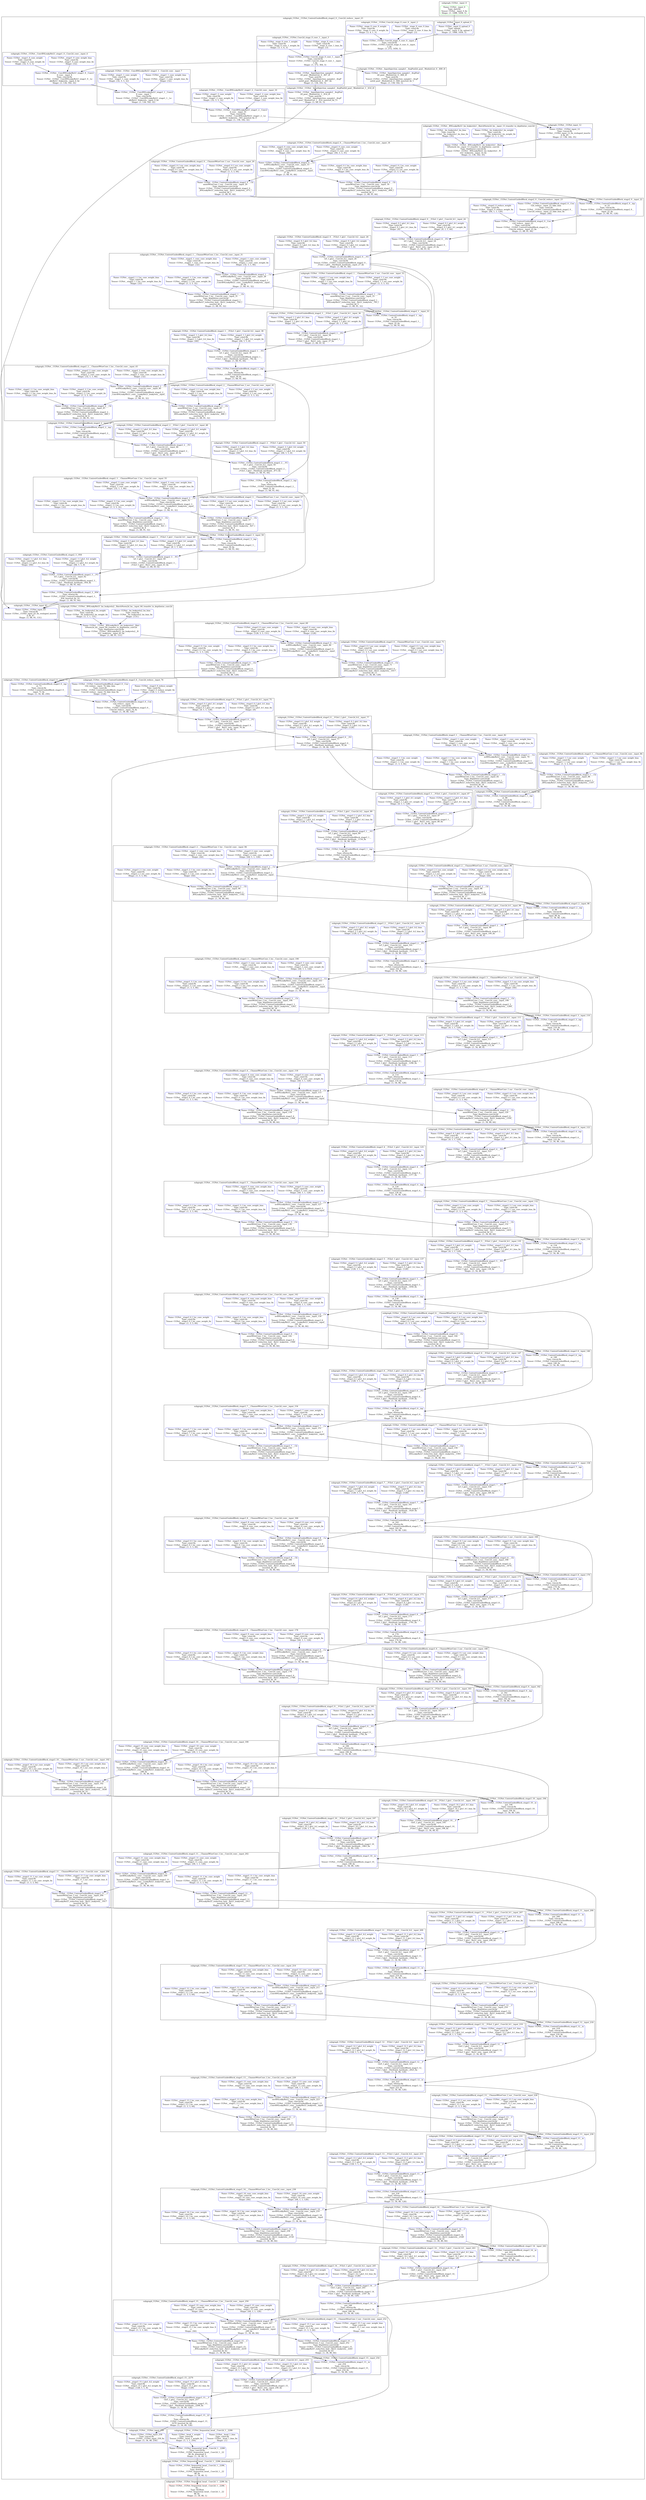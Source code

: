 digraph G0 {
node [
shape=box, style=rounded];
subgraph clustersubgraph0 {
graph [
label=subgraph_CGNet__CGNet_ContextGuidedBlock_stage2_0__Conv2d_reduce__input_23];
node [
color=blue, shape=box, style=rounded, width=x];
subgraph clustersubgraph1 {
graph [
label=subgraph_CGNet__CGNet__BNLeakyReLU_bn_leakyrelu1__BatchNorm2d_bn__input_13_transfer_to_depthwise_conv2d];
node [
shape=box, style=rounded, width=x];
3[label="Name: CGNet__bn_leakyrelu1_bn_weight
Type: const-fix
Tensor: CGNet__bn_leakyrelu1_bn_weight_fix
Shape: {1, 1, 1, 35}"];
14[label="Name: CGNet__bn_leakyrelu1_bn_bias
Type: const-fix
Tensor: CGNet__bn_leakyrelu1_bn_bias_fix
Shape: {35}"];
230[label="Name: CGNet__CGNet__BNLeakyReLU_bn_leakyrelu1__Batc
hNorm2d_bn__input_13_transfer_to_depthwise_conv2d
Type: depthwise-conv2d-fix
Tensor: CGNet__CGNet__BNLeakyReLU_bn_leakyrelu1__R
eLU_leakyrelu__input_14_fix
Shape: {1, 136, 182, 35}"];
3 -> 230;
14 -> 230;
}
subgraph clustersubgraph2 {
graph [
label=subgraph_CGNet__CGNet__BNLeakyReLU_bn_leakyrelu2__BatchNorm2d_bn__input_64_transfer_to_depthwise_conv2d];
node [
shape=box, style=rounded, width=x];
2[label="Name: CGNet__bn_leakyrelu2_bn_weight
Type: const-fix
Tensor: CGNet__bn_leakyrelu2_bn_weight_fix
Shape: {1, 1, 1, 131}"];
56[label="Name: CGNet__bn_leakyrelu2_bn_bias
Type: const-fix
Tensor: CGNet__bn_leakyrelu2_bn_bias_fix
Shape: {131}"];
262[label="Name: CGNet__CGNet__BNLeakyReLU_bn_leakyrelu2__Batc
hNorm2d_bn__input_64_transfer_to_depthwise_conv2d
Type: depthwise-conv2d-fix
Tensor: CGNet__CGNet__BNLeakyReLU_bn_leakyrelu2__R
eLU_leakyrelu__input_65_fix
Shape: {1, 68, 91, 131}"];
2 -> 262;
56 -> 262;
}
subgraph clustersubgraph3 {
graph [
label=subgraph_CGNet__CGNet_ContextGuidedBlock_stage2_0__Conv2d_reduce__input_23];
node [
shape=box, style=rounded, width=x];
1[label="Name: CGNet__CGNet_ContextGuidedBlock_stage2_0__Con
v2d_reduce__input_23_fake_bias
Type: const-fix
Tensor: CGNet__CGNet_ContextGuidedBlock_stage2_0__
Conv2d_reduce__input_23_fake_bias_fix
Shape: {64}"];
21[label="Name: CGNet__stage2_0_reduce_weight
Type: const-fix
Tensor: CGNet__stage2_0_reduce_weight_fix
Shape: {64, 1, 1, 128}"];
235[label="Name: CGNet__CGNet_ContextGuidedBlock_stage2_0__Con
v2d_reduce__input_23
Type: conv2d-fix
Tensor: CGNet__CGNet_ContextGuidedBlock_stage2_0__
Conv2d_reduce__input_23_fix
Shape: {1, 68, 91, 64}"];
1 -> 235;
21 -> 235;
}
subgraph clustersubgraph4 {
graph [
label=subgraph_CGNet__CGNet_ContextGuidedBlock_stage3_0__Conv2d_reduce__input_74];
node [
shape=box, style=rounded, width=x];
0[label="Name: CGNet__CGNet_ContextGuidedBlock_stage3_0__Con
v2d_reduce__input_74_fake_bias
Type: const-fix
Tensor: CGNet__CGNet_ContextGuidedBlock_stage3_0__
Conv2d_reduce__input_74_fake_bias_fix
Shape: {128}"];
63[label="Name: CGNet__stage3_0_reduce_weight
Type: const-fix
Tensor: CGNet__stage3_0_reduce_weight_fix
Shape: {128, 1, 1, 256}"];
267[label="Name: CGNet__CGNet_ContextGuidedBlock_stage3_0__Con
v2d_reduce__input_74
Type: conv2d-fix
Tensor: CGNet__CGNet_ContextGuidedBlock_stage3_0__
Conv2d_reduce__input_74_fix
Shape: {1, 34, 46, 128}"];
0 -> 267;
63 -> 267;
}
subgraph clustersubgraph5 {
graph [
label=subgraph_CGNet__CGNet_ContextGuidedBlock_stage2_3___ChannelWiseConv_f_loc__Conv2d_conv__input_55];
node [
shape=box, style=rounded, width=x];
46[label="Name: CGNet__stage2_3_conv_conv_weight
Type: const-fix
Tensor: CGNet__stage2_3_conv_conv_weight_fix
Shape: {32, 1, 1, 64}"];
47[label="Name: CGNet__stage2_3_conv_conv_weight_bias
Type: const-fix
Tensor: CGNet__stage2_3_conv_conv_weight_bias_fix
Shape: {32}"];
48[label="Name: CGNet__stage2_3_f_loc_conv_weight
Type: const-fix
Tensor: CGNet__stage2_3_f_loc_conv_weight_fix
Shape: {1, 3, 3, 32}"];
49[label="Name: CGNet__stage2_3_f_loc_conv_weight_bias
Type: const-fix
Tensor: CGNet__stage2_3_f_loc_conv_weight_bias_fix
Shape: {32}"];
252[label="Name: CGNet__CGNet_ContextGuidedBlock_stage2_3___Co
nvBNLeakyReLU_conv__Conv2d_conv__input_52
Type: conv2d-fix
Tensor: CGNet__CGNet_ContextGuidedBlock_stage2_3__
_ConvBNLeakyReLU_conv__LeakyReLU_leakyrelu__input_
54_fix
Shape: {1, 68, 91, 32}"];
253[label="Name: CGNet__CGNet_ContextGuidedBlock_stage2_3___Ch
annelWiseConv_f_loc__Conv2d_conv__input_55
Type: depthwise-conv2d-fix
Tensor: CGNet__CGNet_ContextGuidedBlock_stage2_3__
_BNLeakyReLU_reduction_bnlr__ReLU_leakyrelu__921_i
nserted_fix_8
Shape: {1, 68, 91, 32}"];
46 -> 252;
47 -> 252;
48 -> 253;
49 -> 253;
252 -> 253;
}
subgraph clustersubgraph6 {
graph [
label=subgraph_CGNet__CGNet_ContextGuidedBlock_stage2_1___FGlo1_f_glo1__Conv2d_fc1__input_36];
node [
shape=box, style=rounded, width=x];
32[label="Name: CGNet__stage2_1_f_glo1_fc1_weight
Type: const-fix
Tensor: CGNet__stage2_1_f_glo1_fc1_weight_fix
Shape: {8, 1, 1, 64}"];
33[label="Name: CGNet__stage2_1_f_glo1_fc1_bias
Type: const-fix
Tensor: CGNet__stage2_1_f_glo1_fc1_bias_fix
Shape: {8}"];
242[label="Name: CGNet__CGNet_ContextGuidedBlock_stage2_1___FG
lo1_f_glo1__Conv2d_fc1__input_36
Type: conv2d-fix
Tensor: CGNet__CGNet_ContextGuidedBlock_stage2_1__
_FGlo1_f_glo1__ReLU_relu__input_37_fix
Shape: {1, 68, 91, 8}"];
32 -> 242;
33 -> 242;
}
subgraph clustersubgraph7 {
graph [
label=subgraph_CGNet__CGNet_ContextGuidedBlock_stage2_2___FGlo1_f_glo1__Conv2d_fc2__input_50];
node [
shape=box, style=rounded, width=x];
44[label="Name: CGNet__stage2_2_f_glo1_fc2_weight
Type: const-fix
Tensor: CGNet__stage2_2_f_glo1_fc2_weight_fix
Shape: {64, 1, 1, 8}"];
45[label="Name: CGNet__stage2_2_f_glo1_fc2_bias
Type: const-fix
Tensor: CGNet__stage2_2_f_glo1_fc2_bias_fix
Shape: {64}"];
248[label="Name: CGNet__CGNet_ContextGuidedBlock_stage2_2__inp
ut_51
Type: eltwise-fix
Tensor: CGNet__CGNet_ContextGuidedBlock_stage2_2__
input_51_fix
Shape: {1, 68, 91, 64}"];
250[label="Name: CGNet__CGNet_ContextGuidedBlock_stage2_2___FG
lo1_f_glo1__Conv2d_fc2__input_50
Type: conv2d-fix
Tensor: CGNet__CGNet_ContextGuidedBlock_stage2_2__
_FGlo1_f_glo1__Hardtanh_hardtanh__873_fix
Shape: {1, 68, 91, 64}"];
44 -> 250;
45 -> 250;
250 -> 248;
}
subgraph clustersubgraph8 {
graph [
label=subgraph_CGNet__CGNet_ContextGuidedBlock_stage2_1___ChannelWiseConv_f_sur__Conv2d_conv__input_33];
node [
shape=box, style=rounded, width=x];
30[label="Name: CGNet__stage2_1_f_sur_conv_weight
Type: const-fix
Tensor: CGNet__stage2_1_f_sur_conv_weight_fix
Shape: {1, 3, 3, 32}"];
31[label="Name: CGNet__stage2_1_f_sur_conv_weight_bias
Type: const-fix
Tensor: CGNet__stage2_1_f_sur_conv_weight_bias_fix
Shape: {32}"];
240[label="Name: CGNet__CGNet_ContextGuidedBlock_stage2_1___Ch
annelWiseConv_f_sur__Conv2d_conv__input_33
Type: depthwise-conv2d-fix
Tensor: CGNet__CGNet_ContextGuidedBlock_stage2_1__
_BNLeakyReLU_reduction_bnlr__ReLU_leakyrelu__765_i
nserted_fix_5
Shape: {1, 68, 91, 32}"];
30 -> 240;
31 -> 240;
}
subgraph clustersubgraph9 {
graph [
label=subgraph_CGNet__CGNet_ContextGuidedBlock_stage2_2___FGlo1_f_glo1__Conv2d_fc1__input_48];
node [
shape=box, style=rounded, width=x];
42[label="Name: CGNet__stage2_2_f_glo1_fc1_weight
Type: const-fix
Tensor: CGNet__stage2_2_f_glo1_fc1_weight_fix
Shape: {8, 1, 1, 64}"];
43[label="Name: CGNet__stage2_2_f_glo1_fc1_bias
Type: const-fix
Tensor: CGNet__stage2_2_f_glo1_fc1_bias_fix
Shape: {8}"];
249[label="Name: CGNet__CGNet_ContextGuidedBlock_stage2_2___FG
lo1_f_glo1__Conv2d_fc1__input_48
Type: conv2d-fix
Tensor: CGNet__CGNet_ContextGuidedBlock_stage2_2__
_FGlo1_f_glo1__ReLU_relu__input_49_fix
Shape: {1, 68, 91, 8}"];
42 -> 249;
43 -> 249;
}
subgraph clustersubgraph10 {
graph [
label=subgraph_CGNet__CGNet_ContextGuidedBlock_stage2_1___ChannelWiseConv_f_loc__Conv2d_conv__input_31];
node [
shape=box, style=rounded, width=x];
26[label="Name: CGNet__stage2_1_conv_conv_weight
Type: const-fix
Tensor: CGNet__stage2_1_conv_conv_weight_fix
Shape: {32, 1, 1, 64}"];
27[label="Name: CGNet__stage2_1_conv_conv_weight_bias
Type: const-fix
Tensor: CGNet__stage2_1_conv_conv_weight_bias_fix
Shape: {32}"];
28[label="Name: CGNet__stage2_1_f_loc_conv_weight
Type: const-fix
Tensor: CGNet__stage2_1_f_loc_conv_weight_fix
Shape: {1, 3, 3, 32}"];
29[label="Name: CGNet__stage2_1_f_loc_conv_weight_bias
Type: const-fix
Tensor: CGNet__stage2_1_f_loc_conv_weight_bias_fix
Shape: {32}"];
238[label="Name: CGNet__CGNet_ContextGuidedBlock_stage2_1___Co
nvBNLeakyReLU_conv__Conv2d_conv__input_28
Type: conv2d-fix
Tensor: CGNet__CGNet_ContextGuidedBlock_stage2_1__
_ConvBNLeakyReLU_conv__LeakyReLU_leakyrelu__input_
30_fix
Shape: {1, 68, 91, 32}"];
239[label="Name: CGNet__CGNet_ContextGuidedBlock_stage2_1___Ch
annelWiseConv_f_loc__Conv2d_conv__input_31
Type: depthwise-conv2d-fix
Tensor: CGNet__CGNet_ContextGuidedBlock_stage2_1__
_BNLeakyReLU_reduction_bnlr__ReLU_leakyrelu__759_i
nserted_fix_4
Shape: {1, 68, 91, 32}"];
26 -> 238;
27 -> 238;
28 -> 239;
29 -> 239;
238 -> 239;
}
subgraph clustersubgraph11 {
graph [
label=subgraph_CGNet__CGNet_ContextGuidedBlock_stage2_2___ChannelWiseConv_f_sur__Conv2d_conv__input_45];
node [
shape=box, style=rounded, width=x];
40[label="Name: CGNet__stage2_2_f_sur_conv_weight
Type: const-fix
Tensor: CGNet__stage2_2_f_sur_conv_weight_fix
Shape: {1, 3, 3, 32}"];
41[label="Name: CGNet__stage2_2_f_sur_conv_weight_bias
Type: const-fix
Tensor: CGNet__stage2_2_f_sur_conv_weight_bias_fix
Shape: {32}"];
247[label="Name: CGNet__CGNet_ContextGuidedBlock_stage2_2___Ch
annelWiseConv_f_sur__Conv2d_conv__input_45
Type: depthwise-conv2d-fix
Tensor: CGNet__CGNet_ContextGuidedBlock_stage2_2__
_BNLeakyReLU_reduction_bnlr__ReLU_leakyrelu__846_i
nserted_fix_7
Shape: {1, 68, 91, 32}"];
40 -> 247;
41 -> 247;
}
subgraph clustersubgraph12 {
graph [
label=subgraph_CGNet__CGNet_ContextGuidedBlock_stage2_2___ChannelWiseConv_f_loc__Conv2d_conv__input_43];
node [
shape=box, style=rounded, width=x];
36[label="Name: CGNet__stage2_2_conv_conv_weight
Type: const-fix
Tensor: CGNet__stage2_2_conv_conv_weight_fix
Shape: {32, 1, 1, 64}"];
37[label="Name: CGNet__stage2_2_conv_conv_weight_bias
Type: const-fix
Tensor: CGNet__stage2_2_conv_conv_weight_bias_fix
Shape: {32}"];
38[label="Name: CGNet__stage2_2_f_loc_conv_weight
Type: const-fix
Tensor: CGNet__stage2_2_f_loc_conv_weight_fix
Shape: {1, 3, 3, 32}"];
39[label="Name: CGNet__stage2_2_f_loc_conv_weight_bias
Type: const-fix
Tensor: CGNet__stage2_2_f_loc_conv_weight_bias_fix
Shape: {32}"];
245[label="Name: CGNet__CGNet_ContextGuidedBlock_stage2_2___Co
nvBNLeakyReLU_conv__Conv2d_conv__input_40
Type: conv2d-fix
Tensor: CGNet__CGNet_ContextGuidedBlock_stage2_2__
_ConvBNLeakyReLU_conv__LeakyReLU_leakyrelu__input_
42_fix
Shape: {1, 68, 91, 32}"];
246[label="Name: CGNet__CGNet_ContextGuidedBlock_stage2_2___Ch
annelWiseConv_f_loc__Conv2d_conv__input_43
Type: depthwise-conv2d-fix
Tensor: CGNet__CGNet_ContextGuidedBlock_stage2_2__
_BNLeakyReLU_reduction_bnlr__ReLU_leakyrelu__840_i
nserted_fix_6
Shape: {1, 68, 91, 32}"];
36 -> 245;
37 -> 245;
38 -> 246;
39 -> 246;
245 -> 246;
}
subgraph clustersubgraph13 {
graph [
label=subgraph_CGNet__CGNet_ContextGuidedBlock_stage2_1___FGlo1_f_glo1__Conv2d_fc2__input_38];
node [
shape=box, style=rounded, width=x];
34[label="Name: CGNet__stage2_1_f_glo1_fc2_weight
Type: const-fix
Tensor: CGNet__stage2_1_f_glo1_fc2_weight_fix
Shape: {64, 1, 1, 8}"];
35[label="Name: CGNet__stage2_1_f_glo1_fc2_bias
Type: const-fix
Tensor: CGNet__stage2_1_f_glo1_fc2_bias_fix
Shape: {64}"];
241[label="Name: CGNet__CGNet_ContextGuidedBlock_stage2_1__inp
ut_39
Type: eltwise-fix
Tensor: CGNet__CGNet_ContextGuidedBlock_stage2_1__
input_39_fix
Shape: {1, 68, 91, 64}"];
243[label="Name: CGNet__CGNet_ContextGuidedBlock_stage2_1___FG
lo1_f_glo1__Conv2d_fc2__input_38
Type: conv2d-fix
Tensor: CGNet__CGNet_ContextGuidedBlock_stage2_1__
_FGlo1_f_glo1__Hardtanh_hardtanh__792_fix
Shape: {1, 68, 91, 64}"];
34 -> 243;
35 -> 243;
243 -> 241;
}
subgraph clustersubgraph14 {
graph [
label=subgraph_CGNet__CGNet__ConvBNLeakyReLU_stage1_1__Conv2d_conv__input_7];
node [
shape=box, style=rounded, width=x];
10[label="Name: CGNet__stage1_1_conv_weight
Type: const-fix
Tensor: CGNet__stage1_1_conv_weight_fix
Shape: {32, 3, 3, 32}"];
11[label="Name: CGNet__stage1_1_conv_weight_bias
Type: const-fix
Tensor: CGNet__stage1_1_conv_weight_bias_fix
Shape: {32}"];
226[label="Name: CGNet__CGNet__ConvBNLeakyReLU_stage1_1__Conv2
d_conv__input_7
Type: conv2d-fix
Tensor: CGNet__CGNet__ConvBNLeakyReLU_stage1_1__Le
akyReLU_leakyrelu__input_9_fix
Shape: {1, 136, 182, 32}"];
10 -> 226;
11 -> 226;
}
subgraph clustersubgraph15 {
graph [
label=subgraph_CGNet__CGNet__ConvBNLeakyReLU_stage1_2__Conv2d_conv__input_10];
node [
shape=box, style=rounded, width=x];
12[label="Name: CGNet__stage1_2_conv_weight
Type: const-fix
Tensor: CGNet__stage1_2_conv_weight_fix
Shape: {32, 3, 3, 32}"];
13[label="Name: CGNet__stage1_2_conv_weight_bias
Type: const-fix
Tensor: CGNet__stage1_2_conv_weight_bias_fix
Shape: {32}"];
227[label="Name: CGNet__CGNet__ConvBNLeakyReLU_stage1_2__Conv2
d_conv__input_10
Type: conv2d-fix
Tensor: CGNet__CGNet__ConvBNLeakyReLU_stage1_2__Le
akyReLU_leakyrelu__593_inserted_fix_0
Shape: {1, 136, 182, 32}"];
12 -> 227;
13 -> 227;
}
subgraph clustersubgraph16 {
graph [
label=subgraph_CGNet__CGNet_ContextGuidedBlock_stage2_0___ChannelWiseConv_f_loc__Conv2d_conv__input_18];
node [
shape=box, style=rounded, width=x];
15[label="Name: CGNet__stage2_0_conv_conv_weight
Type: const-fix
Tensor: CGNet__stage2_0_conv_conv_weight_fix
Shape: {64, 3, 3, 35}"];
16[label="Name: CGNet__stage2_0_conv_conv_weight_bias
Type: const-fix
Tensor: CGNet__stage2_0_conv_conv_weight_bias_fix
Shape: {64}"];
17[label="Name: CGNet__stage2_0_f_loc_conv_weight
Type: const-fix
Tensor: CGNet__stage2_0_f_loc_conv_weight_fix
Shape: {1, 3, 3, 64}"];
18[label="Name: CGNet__stage2_0_f_loc_conv_weight_bias
Type: const-fix
Tensor: CGNet__stage2_0_f_loc_conv_weight_bias_fix
Shape: {64}"];
231[label="Name: CGNet__CGNet_ContextGuidedBlock_stage2_0___Co
nvBNLeakyReLU_conv__Conv2d_conv__input_15
Type: conv2d-fix
Tensor: CGNet__CGNet_ContextGuidedBlock_stage2_0__
_ConvBNLeakyReLU_conv__LeakyReLU_leakyrelu__input_
17_fix
Shape: {1, 68, 91, 64}"];
232[label="Name: CGNet__CGNet_ContextGuidedBlock_stage2_0___Ch
annelWiseConv_f_loc__Conv2d_conv__input_18
Type: depthwise-conv2d-fix
Tensor: CGNet__CGNet_ContextGuidedBlock_stage2_0__
_BNLeakyReLU_reduction_bnlr__ReLU_leakyrelu__669_i
nserted_fix_2
Shape: {1, 68, 91, 64}"];
15 -> 231;
16 -> 231;
17 -> 232;
18 -> 232;
231 -> 232;
}
subgraph clustersubgraph17 {
graph [
label=subgraph_CGNet__CGNet_ContextGuidedBlock_stage2_0___ChannelWiseConv_f_sur__Conv2d_conv__input_20];
node [
shape=box, style=rounded, width=x];
19[label="Name: CGNet__stage2_0_f_sur_conv_weight
Type: const-fix
Tensor: CGNet__stage2_0_f_sur_conv_weight_fix
Shape: {1, 3, 3, 64}"];
20[label="Name: CGNet__stage2_0_f_sur_conv_weight_bias
Type: const-fix
Tensor: CGNet__stage2_0_f_sur_conv_weight_bias_fix
Shape: {64}"];
233[label="Name: CGNet__CGNet_ContextGuidedBlock_stage2_0___Ch
annelWiseConv_f_sur__Conv2d_conv__input_20
Type: depthwise-conv2d-fix
Tensor: CGNet__CGNet_ContextGuidedBlock_stage2_0__
_BNLeakyReLU_reduction_bnlr__ReLU_leakyrelu__675_i
nserted_fix_3
Shape: {1, 68, 91, 64}"];
19 -> 233;
20 -> 233;
}
subgraph clustersubgraph18 {
graph [
label=subgraph_CGNet__CGNet_ContextGuidedBlock_stage2_0___FGlo1_f_glo1__Conv2d_fc1__input_24];
node [
shape=box, style=rounded, width=x];
22[label="Name: CGNet__stage2_0_f_glo1_fc1_weight
Type: const-fix
Tensor: CGNet__stage2_0_f_glo1_fc1_weight_fix
Shape: {8, 1, 1, 64}"];
23[label="Name: CGNet__stage2_0_f_glo1_fc1_bias
Type: const-fix
Tensor: CGNet__stage2_0_f_glo1_fc1_bias_fix
Shape: {8}"];
236[label="Name: CGNet__CGNet_ContextGuidedBlock_stage2_0___FG
lo1_f_glo1__Conv2d_fc1__input_24
Type: conv2d-fix
Tensor: CGNet__CGNet_ContextGuidedBlock_stage2_0__
_FGlo1_f_glo1__ReLU_relu__input_25_fix
Shape: {1, 68, 91, 8}"];
22 -> 236;
23 -> 236;
}
subgraph clustersubgraph19 {
graph [
label=subgraph_CGNet__CGNet_ContextGuidedBlock_stage2_0___FGlo1_f_glo1__Conv2d_fc2__input_26];
node [
shape=box, style=rounded, width=x];
24[label="Name: CGNet__stage2_0_f_glo1_fc2_weight
Type: const-fix
Tensor: CGNet__stage2_0_f_glo1_fc2_weight_fix
Shape: {64, 1, 1, 8}"];
25[label="Name: CGNet__stage2_0_f_glo1_fc2_bias
Type: const-fix
Tensor: CGNet__stage2_0_f_glo1_fc2_bias_fix
Shape: {64}"];
237[label="Name: CGNet__CGNet_ContextGuidedBlock_stage2_0___FG
lo1_f_glo1__Conv2d_fc2__input_26
Type: conv2d-fix
Tensor: CGNet__CGNet_ContextGuidedBlock_stage2_0__
_FGlo1_f_glo1__Hardtanh_hardtanh__input_27_fix
Shape: {1, 68, 91, 64}"];
24 -> 237;
25 -> 237;
}
subgraph clustersubgraph20 {
graph [
label=subgraph_CGNet__CGNet_ContextGuidedBlock_stage2_3__input_59];
node [
shape=box, style=rounded, width=x];
251[label="Name: CGNet__CGNet_ContextGuidedBlock_stage2_3__inp
ut_59
Type: concat-fix
Tensor: CGNet__CGNet_ContextGuidedBlock_stage2_3__
input_59_fix
Shape: {1, 68, 91, 64}"];
}
subgraph clustersubgraph21 {
graph [
label=subgraph_CGNet__CGNet_ContextGuidedBlock_stage2_3___ChannelWiseConv_f_sur__Conv2d_conv__input_57];
node [
shape=box, style=rounded, width=x];
50[label="Name: CGNet__stage2_3_f_sur_conv_weight
Type: const-fix
Tensor: CGNet__stage2_3_f_sur_conv_weight_fix
Shape: {1, 3, 3, 32}"];
51[label="Name: CGNet__stage2_3_f_sur_conv_weight_bias
Type: const-fix
Tensor: CGNet__stage2_3_f_sur_conv_weight_bias_fix
Shape: {32}"];
254[label="Name: CGNet__CGNet_ContextGuidedBlock_stage2_3___Ch
annelWiseConv_f_sur__Conv2d_conv__input_57
Type: depthwise-conv2d-fix
Tensor: CGNet__CGNet_ContextGuidedBlock_stage2_3__
_BNLeakyReLU_reduction_bnlr__ReLU_leakyrelu__927_i
nserted_fix_9
Shape: {1, 68, 91, 32}"];
50 -> 254;
51 -> 254;
}
subgraph clustersubgraph22 {
graph [
label=subgraph_CGNet__CGNet_ContextGuidedBlock_stage2_3__956];
node [
shape=box, style=rounded, width=x];
54[label="Name: CGNet__stage2_3_f_glo1_fc2_weight
Type: const-fix
Tensor: CGNet__stage2_3_f_glo1_fc2_weight_fix
Shape: {64, 1, 1, 8}"];
55[label="Name: CGNet__stage2_3_f_glo1_fc2_bias
Type: const-fix
Tensor: CGNet__stage2_3_f_glo1_fc2_bias_fix
Shape: {64}"];
255[label="Name: CGNet__CGNet_ContextGuidedBlock_stage2_3__956
Type: eltwise-fix
Tensor: CGNet__CGNet_ContextGuidedBlock_stage2_3__
956_inserted_fix_10
Shape: {1, 68, 91, 64}"];
257[label="Name: CGNet__CGNet_ContextGuidedBlock_stage2_3___FG
lo1_f_glo1__Conv2d_fc2__input_62
Type: conv2d-fix
Tensor: CGNet__CGNet_ContextGuidedBlock_stage2_3__
_FGlo1_f_glo1__Hardtanh_hardtanh__954_fix
Shape: {1, 68, 91, 64}"];
54 -> 257;
55 -> 257;
257 -> 255;
}
subgraph clustersubgraph23 {
graph [
label=subgraph_CGNet__CGNet_ContextGuidedBlock_stage2_3___FGlo1_f_glo1__Conv2d_fc1__input_60];
node [
shape=box, style=rounded, width=x];
52[label="Name: CGNet__stage2_3_f_glo1_fc1_weight
Type: const-fix
Tensor: CGNet__stage2_3_f_glo1_fc1_weight_fix
Shape: {8, 1, 1, 64}"];
53[label="Name: CGNet__stage2_3_f_glo1_fc1_bias
Type: const-fix
Tensor: CGNet__stage2_3_f_glo1_fc1_bias_fix
Shape: {8}"];
256[label="Name: CGNet__CGNet_ContextGuidedBlock_stage2_3___FG
lo1_f_glo1__Conv2d_fc1__input_60
Type: conv2d-fix
Tensor: CGNet__CGNet_ContextGuidedBlock_stage2_3__
_FGlo1_f_glo1__ReLU_relu__input_61_fix
Shape: {1, 68, 91, 8}"];
52 -> 256;
53 -> 256;
}
subgraph clustersubgraph24 {
graph [
label=subgraph_CGNet__CGNet__InputInjection_sample2__AvgPool2d_pool__ModuleList_1__614_i0];
node [
shape=box, style=rounded, width=x];
259[label="Name: CGNet__CGNet__InputInjection_sample2__AvgPool
2d_pool__ModuleList_1__614_i0
Type: pool-fix
Tensor: CGNet__CGNet__InputInjection_sample2__AvgP
ool2d_pool__ModuleList_1__614_inserted_fix_11
Shape: {1, 68, 91, 3}"];
}
subgraph clustersubgraph25 {
graph [
label=subgraph_CGNet__CGNet_input_63];
node [
shape=box, style=rounded, width=x];
260[label="Name: CGNet__CGNet_input_63
Type: concat-fix
Tensor: CGNet__CGNet_input_63_fix_reshaped_inserte
d_fix_47
Shape: {1, 68, 91, 131}"];
}
subgraph clustersubgraph26 {
graph [
label=subgraph_CGNet__CGNet_ContextGuidedBlock_stage3_0__input_73];
node [
shape=box, style=rounded, width=x];
261[label="Name: CGNet__CGNet_ContextGuidedBlock_stage3_0__inp
ut_73
Type: concat-fix
Tensor: CGNet__CGNet_ContextGuidedBlock_stage3_0__
input_73_fix
Shape: {1, 34, 46, 256}"];
}
subgraph clustersubgraph27 {
graph [
label=subgraph_CGNet__CGNet_ContextGuidedBlock_stage3_0___ChannelWiseConv_f_loc__Conv2d_conv__input_69];
node [
shape=box, style=rounded, width=x];
57[label="Name: CGNet__stage3_0_conv_conv_weight
Type: const-fix
Tensor: CGNet__stage3_0_conv_conv_weight_fix
Shape: {128, 3, 3, 131}"];
58[label="Name: CGNet__stage3_0_conv_conv_weight_bias
Type: const-fix
Tensor: CGNet__stage3_0_conv_conv_weight_bias_fix
Shape: {128}"];
59[label="Name: CGNet__stage3_0_f_loc_conv_weight
Type: const-fix
Tensor: CGNet__stage3_0_f_loc_conv_weight_fix
Shape: {1, 3, 3, 128}"];
60[label="Name: CGNet__stage3_0_f_loc_conv_weight_bias
Type: const-fix
Tensor: CGNet__stage3_0_f_loc_conv_weight_bias_fix
Shape: {128}"];
263[label="Name: CGNet__CGNet_ContextGuidedBlock_stage3_0___Co
nvBNLeakyReLU_conv__Conv2d_conv__input_66
Type: conv2d-fix
Tensor: CGNet__CGNet_ContextGuidedBlock_stage3_0__
_ConvBNLeakyReLU_conv__LeakyReLU_leakyrelu__input_
68_fix
Shape: {1, 34, 46, 128}"];
264[label="Name: CGNet__CGNet_ContextGuidedBlock_stage3_0___Ch
annelWiseConv_f_loc__Conv2d_conv__input_69
Type: depthwise-conv2d-fix
Tensor: CGNet__CGNet_ContextGuidedBlock_stage3_0__
_BNLeakyReLU_reduction_bnlr__ReLU_leakyrelu__1011_
inserted_fix_12
Shape: {1, 34, 46, 128}"];
57 -> 263;
58 -> 263;
59 -> 264;
60 -> 264;
263 -> 264;
}
subgraph clustersubgraph28 {
graph [
label=subgraph_CGNet__CGNet_ContextGuidedBlock_stage3_0___ChannelWiseConv_f_sur__Conv2d_conv__input_71];
node [
shape=box, style=rounded, width=x];
61[label="Name: CGNet__stage3_0_f_sur_conv_weight
Type: const-fix
Tensor: CGNet__stage3_0_f_sur_conv_weight_fix
Shape: {1, 3, 3, 128}"];
62[label="Name: CGNet__stage3_0_f_sur_conv_weight_bias
Type: const-fix
Tensor: CGNet__stage3_0_f_sur_conv_weight_bias_fix
Shape: {128}"];
265[label="Name: CGNet__CGNet_ContextGuidedBlock_stage3_0___Ch
annelWiseConv_f_sur__Conv2d_conv__input_71
Type: depthwise-conv2d-fix
Tensor: CGNet__CGNet_ContextGuidedBlock_stage3_0__
_BNLeakyReLU_reduction_bnlr__ReLU_leakyrelu__1017_
inserted_fix_13
Shape: {1, 34, 46, 128}"];
61 -> 265;
62 -> 265;
}
subgraph clustersubgraph29 {
graph [
label=subgraph_CGNet__CGNet_ContextGuidedBlock_stage3_1__input_86];
node [
shape=box, style=rounded, width=x];
266[label="Name: CGNet__CGNet_ContextGuidedBlock_stage3_1__inp
ut_86
Type: concat-fix
Tensor: CGNet__CGNet_ContextGuidedBlock_stage3_1__
input_86_fix
Shape: {1, 34, 46, 128}"];
}
subgraph clustersubgraph30 {
graph [
label=subgraph_CGNet__CGNet_ContextGuidedBlock_stage3_0___FGlo1_f_glo1__Conv2d_fc1__input_75];
node [
shape=box, style=rounded, width=x];
64[label="Name: CGNet__stage3_0_f_glo1_fc1_weight
Type: const-fix
Tensor: CGNet__stage3_0_f_glo1_fc1_weight_fix
Shape: {8, 1, 1, 128}"];
65[label="Name: CGNet__stage3_0_f_glo1_fc1_bias
Type: const-fix
Tensor: CGNet__stage3_0_f_glo1_fc1_bias_fix
Shape: {8}"];
268[label="Name: CGNet__CGNet_ContextGuidedBlock_stage3_0___FG
lo1_f_glo1__Conv2d_fc1__input_75
Type: conv2d-fix
Tensor: CGNet__CGNet_ContextGuidedBlock_stage3_0__
_FGlo1_f_glo1__ReLU_relu__input_76_fix
Shape: {1, 34, 46, 8}"];
64 -> 268;
65 -> 268;
}
subgraph clustersubgraph31 {
graph [
label=subgraph_CGNet__CGNet_ContextGuidedBlock_stage3_0___FGlo1_f_glo1__Conv2d_fc2__input_77];
node [
shape=box, style=rounded, width=x];
66[label="Name: CGNet__stage3_0_f_glo1_fc2_weight
Type: const-fix
Tensor: CGNet__stage3_0_f_glo1_fc2_weight_fix
Shape: {128, 1, 1, 8}"];
67[label="Name: CGNet__stage3_0_f_glo1_fc2_bias
Type: const-fix
Tensor: CGNet__stage3_0_f_glo1_fc2_bias_fix
Shape: {128}"];
269[label="Name: CGNet__CGNet_ContextGuidedBlock_stage3_0___FG
lo1_f_glo1__Conv2d_fc2__input_77
Type: conv2d-fix
Tensor: CGNet__CGNet_ContextGuidedBlock_stage3_0__
_FGlo1_f_glo1__Hardtanh_hardtanh__input_78_fix
Shape: {1, 34, 46, 128}"];
66 -> 269;
67 -> 269;
}
subgraph clustersubgraph32 {
graph [
label=subgraph_CGNet__CGNet_ContextGuidedBlock_stage3_1___ChannelWiseConv_f_loc__Conv2d_conv__input_82];
node [
shape=box, style=rounded, width=x];
68[label="Name: CGNet__stage3_1_conv_conv_weight
Type: const-fix
Tensor: CGNet__stage3_1_conv_conv_weight_fix
Shape: {64, 1, 1, 128}"];
69[label="Name: CGNet__stage3_1_conv_conv_weight_bias
Type: const-fix
Tensor: CGNet__stage3_1_conv_conv_weight_bias_fix
Shape: {64}"];
70[label="Name: CGNet__stage3_1_f_loc_conv_weight
Type: const-fix
Tensor: CGNet__stage3_1_f_loc_conv_weight_fix
Shape: {1, 3, 3, 64}"];
71[label="Name: CGNet__stage3_1_f_loc_conv_weight_bias
Type: const-fix
Tensor: CGNet__stage3_1_f_loc_conv_weight_bias_fix
Shape: {64}"];
270[label="Name: CGNet__CGNet_ContextGuidedBlock_stage3_1___Co
nvBNLeakyReLU_conv__Conv2d_conv__input_79
Type: conv2d-fix
Tensor: CGNet__CGNet_ContextGuidedBlock_stage3_1__
_ConvBNLeakyReLU_conv__LeakyReLU_leakyrelu__input_
81_fix
Shape: {1, 34, 46, 64}"];
271[label="Name: CGNet__CGNet_ContextGuidedBlock_stage3_1___Ch
annelWiseConv_f_loc__Conv2d_conv__input_82
Type: depthwise-conv2d-fix
Tensor: CGNet__CGNet_ContextGuidedBlock_stage3_1__
_BNLeakyReLU_reduction_bnlr__ReLU_leakyrelu__1101_
inserted_fix_14
Shape: {1, 34, 46, 64}"];
68 -> 270;
69 -> 270;
70 -> 271;
71 -> 271;
270 -> 271;
}
subgraph clustersubgraph33 {
graph [
label=subgraph_CGNet__CGNet_ContextGuidedBlock_stage3_1___ChannelWiseConv_f_sur__Conv2d_conv__input_84];
node [
shape=box, style=rounded, width=x];
72[label="Name: CGNet__stage3_1_f_sur_conv_weight
Type: const-fix
Tensor: CGNet__stage3_1_f_sur_conv_weight_fix
Shape: {1, 3, 3, 64}"];
73[label="Name: CGNet__stage3_1_f_sur_conv_weight_bias
Type: const-fix
Tensor: CGNet__stage3_1_f_sur_conv_weight_bias_fix
Shape: {64}"];
272[label="Name: CGNet__CGNet_ContextGuidedBlock_stage3_1___Ch
annelWiseConv_f_sur__Conv2d_conv__input_84
Type: depthwise-conv2d-fix
Tensor: CGNet__CGNet_ContextGuidedBlock_stage3_1__
_BNLeakyReLU_reduction_bnlr__ReLU_leakyrelu__1107_
inserted_fix_15
Shape: {1, 34, 46, 64}"];
72 -> 272;
73 -> 272;
}
subgraph clustersubgraph34 {
graph [
label=subgraph_CGNet__CGNet_ContextGuidedBlock_stage3_1___FGlo1_f_glo1__Conv2d_fc2__input_89];
node [
shape=box, style=rounded, width=x];
76[label="Name: CGNet__stage3_1_f_glo1_fc2_weight
Type: const-fix
Tensor: CGNet__stage3_1_f_glo1_fc2_weight_fix
Shape: {128, 1, 1, 8}"];
77[label="Name: CGNet__stage3_1_f_glo1_fc2_bias
Type: const-fix
Tensor: CGNet__stage3_1_f_glo1_fc2_bias_fix
Shape: {128}"];
273[label="Name: CGNet__CGNet_ContextGuidedBlock_stage3_1__inp
ut_90
Type: eltwise-fix
Tensor: CGNet__CGNet_ContextGuidedBlock_stage3_1__
input_90_fix
Shape: {1, 34, 46, 128}"];
275[label="Name: CGNet__CGNet_ContextGuidedBlock_stage3_1___FG
lo1_f_glo1__Conv2d_fc2__input_89
Type: conv2d-fix
Tensor: CGNet__CGNet_ContextGuidedBlock_stage3_1__
_FGlo1_f_glo1__Hardtanh_hardtanh__1134_fix
Shape: {1, 34, 46, 128}"];
76 -> 275;
77 -> 275;
275 -> 273;
}
subgraph clustersubgraph35 {
graph [
label=subgraph_CGNet__CGNet_ContextGuidedBlock_stage3_1___FGlo1_f_glo1__Conv2d_fc1__input_87];
node [
shape=box, style=rounded, width=x];
74[label="Name: CGNet__stage3_1_f_glo1_fc1_weight
Type: const-fix
Tensor: CGNet__stage3_1_f_glo1_fc1_weight_fix
Shape: {8, 1, 1, 128}"];
75[label="Name: CGNet__stage3_1_f_glo1_fc1_bias
Type: const-fix
Tensor: CGNet__stage3_1_f_glo1_fc1_bias_fix
Shape: {8}"];
274[label="Name: CGNet__CGNet_ContextGuidedBlock_stage3_1___FG
lo1_f_glo1__Conv2d_fc1__input_87
Type: conv2d-fix
Tensor: CGNet__CGNet_ContextGuidedBlock_stage3_1__
_FGlo1_f_glo1__ReLU_relu__input_88_fix
Shape: {1, 34, 46, 8}"];
74 -> 274;
75 -> 274;
}
subgraph clustersubgraph36 {
graph [
label=subgraph_CGNet__CGNet_ContextGuidedBlock_stage3_2__input_98];
node [
shape=box, style=rounded, width=x];
276[label="Name: CGNet__CGNet_ContextGuidedBlock_stage3_2__inp
ut_98
Type: concat-fix
Tensor: CGNet__CGNet_ContextGuidedBlock_stage3_2__
input_98_fix
Shape: {1, 34, 46, 128}"];
}
subgraph clustersubgraph37 {
graph [
label=subgraph_CGNet__CGNet_ContextGuidedBlock_stage3_2___ChannelWiseConv_f_loc__Conv2d_conv__input_94];
node [
shape=box, style=rounded, width=x];
78[label="Name: CGNet__stage3_2_conv_conv_weight
Type: const-fix
Tensor: CGNet__stage3_2_conv_conv_weight_fix
Shape: {64, 1, 1, 128}"];
79[label="Name: CGNet__stage3_2_conv_conv_weight_bias
Type: const-fix
Tensor: CGNet__stage3_2_conv_conv_weight_bias_fix
Shape: {64}"];
80[label="Name: CGNet__stage3_2_f_loc_conv_weight
Type: const-fix
Tensor: CGNet__stage3_2_f_loc_conv_weight_fix
Shape: {1, 3, 3, 64}"];
81[label="Name: CGNet__stage3_2_f_loc_conv_weight_bias
Type: const-fix
Tensor: CGNet__stage3_2_f_loc_conv_weight_bias_fix
Shape: {64}"];
277[label="Name: CGNet__CGNet_ContextGuidedBlock_stage3_2___Co
nvBNLeakyReLU_conv__Conv2d_conv__input_91
Type: conv2d-fix
Tensor: CGNet__CGNet_ContextGuidedBlock_stage3_2__
_ConvBNLeakyReLU_conv__LeakyReLU_leakyrelu__input_
93_fix
Shape: {1, 34, 46, 64}"];
278[label="Name: CGNet__CGNet_ContextGuidedBlock_stage3_2___Ch
annelWiseConv_f_loc__Conv2d_conv__input_94
Type: depthwise-conv2d-fix
Tensor: CGNet__CGNet_ContextGuidedBlock_stage3_2__
_BNLeakyReLU_reduction_bnlr__ReLU_leakyrelu__1182_
inserted_fix_16
Shape: {1, 34, 46, 64}"];
78 -> 277;
79 -> 277;
80 -> 278;
81 -> 278;
277 -> 278;
}
subgraph clustersubgraph38 {
graph [
label=subgraph_CGNet__CGNet_ContextGuidedBlock_stage3_2___ChannelWiseConv_f_sur__Conv2d_conv__input_96];
node [
shape=box, style=rounded, width=x];
82[label="Name: CGNet__stage3_2_f_sur_conv_weight
Type: const-fix
Tensor: CGNet__stage3_2_f_sur_conv_weight_fix
Shape: {1, 3, 3, 64}"];
83[label="Name: CGNet__stage3_2_f_sur_conv_weight_bias
Type: const-fix
Tensor: CGNet__stage3_2_f_sur_conv_weight_bias_fix
Shape: {64}"];
279[label="Name: CGNet__CGNet_ContextGuidedBlock_stage3_2___Ch
annelWiseConv_f_sur__Conv2d_conv__input_96
Type: depthwise-conv2d-fix
Tensor: CGNet__CGNet_ContextGuidedBlock_stage3_2__
_BNLeakyReLU_reduction_bnlr__ReLU_leakyrelu__1188_
inserted_fix_17
Shape: {1, 34, 46, 64}"];
82 -> 279;
83 -> 279;
}
subgraph clustersubgraph39 {
graph [
label=subgraph_CGNet__CGNet_ContextGuidedBlock_stage3_2___FGlo1_f_glo1__Conv2d_fc2__input_101];
node [
shape=box, style=rounded, width=x];
86[label="Name: CGNet__stage3_2_f_glo1_fc2_weight
Type: const-fix
Tensor: CGNet__stage3_2_f_glo1_fc2_weight_fix
Shape: {128, 1, 1, 8}"];
87[label="Name: CGNet__stage3_2_f_glo1_fc2_bias
Type: const-fix
Tensor: CGNet__stage3_2_f_glo1_fc2_bias_fix
Shape: {128}"];
280[label="Name: CGNet__CGNet_ContextGuidedBlock_stage3_2__inp
ut_102
Type: eltwise-fix
Tensor: CGNet__CGNet_ContextGuidedBlock_stage3_2__
input_102_fix
Shape: {1, 34, 46, 128}"];
282[label="Name: CGNet__CGNet_ContextGuidedBlock_stage3_2___FG
lo1_f_glo1__Conv2d_fc2__input_101
Type: conv2d-fix
Tensor: CGNet__CGNet_ContextGuidedBlock_stage3_2__
_FGlo1_f_glo1__Hardtanh_hardtanh__1215_fix
Shape: {1, 34, 46, 128}"];
86 -> 282;
87 -> 282;
282 -> 280;
}
subgraph clustersubgraph40 {
graph [
label=subgraph_CGNet__CGNet_ContextGuidedBlock_stage3_2___FGlo1_f_glo1__Conv2d_fc1__input_99];
node [
shape=box, style=rounded, width=x];
84[label="Name: CGNet__stage3_2_f_glo1_fc1_weight
Type: const-fix
Tensor: CGNet__stage3_2_f_glo1_fc1_weight_fix
Shape: {8, 1, 1, 128}"];
85[label="Name: CGNet__stage3_2_f_glo1_fc1_bias
Type: const-fix
Tensor: CGNet__stage3_2_f_glo1_fc1_bias_fix
Shape: {8}"];
281[label="Name: CGNet__CGNet_ContextGuidedBlock_stage3_2___FG
lo1_f_glo1__Conv2d_fc1__input_99
Type: conv2d-fix
Tensor: CGNet__CGNet_ContextGuidedBlock_stage3_2__
_FGlo1_f_glo1__ReLU_relu__input_100_fix
Shape: {1, 34, 46, 8}"];
84 -> 281;
85 -> 281;
}
subgraph clustersubgraph41 {
graph [
label=subgraph_CGNet__CGNet_ContextGuidedBlock_stage3_3__input_110];
node [
shape=box, style=rounded, width=x];
283[label="Name: CGNet__CGNet_ContextGuidedBlock_stage3_3__inp
ut_110
Type: concat-fix
Tensor: CGNet__CGNet_ContextGuidedBlock_stage3_3__
input_110_fix
Shape: {1, 34, 46, 128}"];
}
subgraph clustersubgraph42 {
graph [
label=subgraph_CGNet__CGNet_ContextGuidedBlock_stage3_3___ChannelWiseConv_f_loc__Conv2d_conv__input_106];
node [
shape=box, style=rounded, width=x];
88[label="Name: CGNet__stage3_3_conv_conv_weight
Type: const-fix
Tensor: CGNet__stage3_3_conv_conv_weight_fix
Shape: {64, 1, 1, 128}"];
89[label="Name: CGNet__stage3_3_conv_conv_weight_bias
Type: const-fix
Tensor: CGNet__stage3_3_conv_conv_weight_bias_fix
Shape: {64}"];
90[label="Name: CGNet__stage3_3_f_loc_conv_weight
Type: const-fix
Tensor: CGNet__stage3_3_f_loc_conv_weight_fix
Shape: {1, 3, 3, 64}"];
91[label="Name: CGNet__stage3_3_f_loc_conv_weight_bias
Type: const-fix
Tensor: CGNet__stage3_3_f_loc_conv_weight_bias_fix
Shape: {64}"];
284[label="Name: CGNet__CGNet_ContextGuidedBlock_stage3_3___Co
nvBNLeakyReLU_conv__Conv2d_conv__input_103
Type: conv2d-fix
Tensor: CGNet__CGNet_ContextGuidedBlock_stage3_3__
_ConvBNLeakyReLU_conv__LeakyReLU_leakyrelu__input_
105_fix
Shape: {1, 34, 46, 64}"];
285[label="Name: CGNet__CGNet_ContextGuidedBlock_stage3_3___Ch
annelWiseConv_f_loc__Conv2d_conv__input_106
Type: depthwise-conv2d-fix
Tensor: CGNet__CGNet_ContextGuidedBlock_stage3_3__
_BNLeakyReLU_reduction_bnlr__ReLU_leakyrelu__1263_
inserted_fix_18
Shape: {1, 34, 46, 64}"];
88 -> 284;
89 -> 284;
90 -> 285;
91 -> 285;
284 -> 285;
}
subgraph clustersubgraph43 {
graph [
label=subgraph_CGNet__CGNet_ContextGuidedBlock_stage3_3___ChannelWiseConv_f_sur__Conv2d_conv__input_108];
node [
shape=box, style=rounded, width=x];
92[label="Name: CGNet__stage3_3_f_sur_conv_weight
Type: const-fix
Tensor: CGNet__stage3_3_f_sur_conv_weight_fix
Shape: {1, 3, 3, 64}"];
93[label="Name: CGNet__stage3_3_f_sur_conv_weight_bias
Type: const-fix
Tensor: CGNet__stage3_3_f_sur_conv_weight_bias_fix
Shape: {64}"];
286[label="Name: CGNet__CGNet_ContextGuidedBlock_stage3_3___Ch
annelWiseConv_f_sur__Conv2d_conv__input_108
Type: depthwise-conv2d-fix
Tensor: CGNet__CGNet_ContextGuidedBlock_stage3_3__
_BNLeakyReLU_reduction_bnlr__ReLU_leakyrelu__1269_
inserted_fix_19
Shape: {1, 34, 46, 64}"];
92 -> 286;
93 -> 286;
}
subgraph clustersubgraph44 {
graph [
label=subgraph_CGNet__CGNet_ContextGuidedBlock_stage3_3___FGlo1_f_glo1__Conv2d_fc2__input_113];
node [
shape=box, style=rounded, width=x];
96[label="Name: CGNet__stage3_3_f_glo1_fc2_weight
Type: const-fix
Tensor: CGNet__stage3_3_f_glo1_fc2_weight_fix
Shape: {128, 1, 1, 8}"];
97[label="Name: CGNet__stage3_3_f_glo1_fc2_bias
Type: const-fix
Tensor: CGNet__stage3_3_f_glo1_fc2_bias_fix
Shape: {128}"];
287[label="Name: CGNet__CGNet_ContextGuidedBlock_stage3_3__inp
ut_114
Type: eltwise-fix
Tensor: CGNet__CGNet_ContextGuidedBlock_stage3_3__
input_114_fix
Shape: {1, 34, 46, 128}"];
289[label="Name: CGNet__CGNet_ContextGuidedBlock_stage3_3___FG
lo1_f_glo1__Conv2d_fc2__input_113
Type: conv2d-fix
Tensor: CGNet__CGNet_ContextGuidedBlock_stage3_3__
_FGlo1_f_glo1__Hardtanh_hardtanh__1296_fix
Shape: {1, 34, 46, 128}"];
96 -> 289;
97 -> 289;
289 -> 287;
}
subgraph clustersubgraph45 {
graph [
label=subgraph_CGNet__CGNet_ContextGuidedBlock_stage3_3___FGlo1_f_glo1__Conv2d_fc1__input_111];
node [
shape=box, style=rounded, width=x];
94[label="Name: CGNet__stage3_3_f_glo1_fc1_weight
Type: const-fix
Tensor: CGNet__stage3_3_f_glo1_fc1_weight_fix
Shape: {8, 1, 1, 128}"];
95[label="Name: CGNet__stage3_3_f_glo1_fc1_bias
Type: const-fix
Tensor: CGNet__stage3_3_f_glo1_fc1_bias_fix
Shape: {8}"];
288[label="Name: CGNet__CGNet_ContextGuidedBlock_stage3_3___FG
lo1_f_glo1__Conv2d_fc1__input_111
Type: conv2d-fix
Tensor: CGNet__CGNet_ContextGuidedBlock_stage3_3__
_FGlo1_f_glo1__ReLU_relu__input_112_fix
Shape: {1, 34, 46, 8}"];
94 -> 288;
95 -> 288;
}
subgraph clustersubgraph46 {
graph [
label=subgraph_CGNet__CGNet_ContextGuidedBlock_stage3_4__input_122];
node [
shape=box, style=rounded, width=x];
290[label="Name: CGNet__CGNet_ContextGuidedBlock_stage3_4__inp
ut_122
Type: concat-fix
Tensor: CGNet__CGNet_ContextGuidedBlock_stage3_4__
input_122_fix
Shape: {1, 34, 46, 128}"];
}
subgraph clustersubgraph47 {
graph [
label=subgraph_CGNet__CGNet_ContextGuidedBlock_stage3_4___ChannelWiseConv_f_loc__Conv2d_conv__input_118];
node [
shape=box, style=rounded, width=x];
98[label="Name: CGNet__stage3_4_conv_conv_weight
Type: const-fix
Tensor: CGNet__stage3_4_conv_conv_weight_fix
Shape: {64, 1, 1, 128}"];
99[label="Name: CGNet__stage3_4_conv_conv_weight_bias
Type: const-fix
Tensor: CGNet__stage3_4_conv_conv_weight_bias_fix
Shape: {64}"];
100[label="Name: CGNet__stage3_4_f_loc_conv_weight
Type: const-fix
Tensor: CGNet__stage3_4_f_loc_conv_weight_fix
Shape: {1, 3, 3, 64}"];
101[label="Name: CGNet__stage3_4_f_loc_conv_weight_bias
Type: const-fix
Tensor: CGNet__stage3_4_f_loc_conv_weight_bias_fix
Shape: {64}"];
291[label="Name: CGNet__CGNet_ContextGuidedBlock_stage3_4___Co
nvBNLeakyReLU_conv__Conv2d_conv__input_115
Type: conv2d-fix
Tensor: CGNet__CGNet_ContextGuidedBlock_stage3_4__
_ConvBNLeakyReLU_conv__LeakyReLU_leakyrelu__input_
117_fix
Shape: {1, 34, 46, 64}"];
292[label="Name: CGNet__CGNet_ContextGuidedBlock_stage3_4___Ch
annelWiseConv_f_loc__Conv2d_conv__input_118
Type: depthwise-conv2d-fix
Tensor: CGNet__CGNet_ContextGuidedBlock_stage3_4__
_BNLeakyReLU_reduction_bnlr__ReLU_leakyrelu__1344_
inserted_fix_20
Shape: {1, 34, 46, 64}"];
98 -> 291;
99 -> 291;
100 -> 292;
101 -> 292;
291 -> 292;
}
subgraph clustersubgraph48 {
graph [
label=subgraph_CGNet__CGNet_ContextGuidedBlock_stage3_4___ChannelWiseConv_f_sur__Conv2d_conv__input_120];
node [
shape=box, style=rounded, width=x];
102[label="Name: CGNet__stage3_4_f_sur_conv_weight
Type: const-fix
Tensor: CGNet__stage3_4_f_sur_conv_weight_fix
Shape: {1, 3, 3, 64}"];
103[label="Name: CGNet__stage3_4_f_sur_conv_weight_bias
Type: const-fix
Tensor: CGNet__stage3_4_f_sur_conv_weight_bias_fix
Shape: {64}"];
293[label="Name: CGNet__CGNet_ContextGuidedBlock_stage3_4___Ch
annelWiseConv_f_sur__Conv2d_conv__input_120
Type: depthwise-conv2d-fix
Tensor: CGNet__CGNet_ContextGuidedBlock_stage3_4__
_BNLeakyReLU_reduction_bnlr__ReLU_leakyrelu__1350_
inserted_fix_21
Shape: {1, 34, 46, 64}"];
102 -> 293;
103 -> 293;
}
subgraph clustersubgraph49 {
graph [
label=subgraph_CGNet__CGNet_ContextGuidedBlock_stage3_4___FGlo1_f_glo1__Conv2d_fc2__input_125];
node [
shape=box, style=rounded, width=x];
106[label="Name: CGNet__stage3_4_f_glo1_fc2_weight
Type: const-fix
Tensor: CGNet__stage3_4_f_glo1_fc2_weight_fix
Shape: {128, 1, 1, 8}"];
107[label="Name: CGNet__stage3_4_f_glo1_fc2_bias
Type: const-fix
Tensor: CGNet__stage3_4_f_glo1_fc2_bias_fix
Shape: {128}"];
294[label="Name: CGNet__CGNet_ContextGuidedBlock_stage3_4__inp
ut_126
Type: eltwise-fix
Tensor: CGNet__CGNet_ContextGuidedBlock_stage3_4__
input_126_fix
Shape: {1, 34, 46, 128}"];
296[label="Name: CGNet__CGNet_ContextGuidedBlock_stage3_4___FG
lo1_f_glo1__Conv2d_fc2__input_125
Type: conv2d-fix
Tensor: CGNet__CGNet_ContextGuidedBlock_stage3_4__
_FGlo1_f_glo1__Hardtanh_hardtanh__1377_fix
Shape: {1, 34, 46, 128}"];
106 -> 296;
107 -> 296;
296 -> 294;
}
subgraph clustersubgraph50 {
graph [
label=subgraph_CGNet__CGNet_ContextGuidedBlock_stage3_4___FGlo1_f_glo1__Conv2d_fc1__input_123];
node [
shape=box, style=rounded, width=x];
104[label="Name: CGNet__stage3_4_f_glo1_fc1_weight
Type: const-fix
Tensor: CGNet__stage3_4_f_glo1_fc1_weight_fix
Shape: {8, 1, 1, 128}"];
105[label="Name: CGNet__stage3_4_f_glo1_fc1_bias
Type: const-fix
Tensor: CGNet__stage3_4_f_glo1_fc1_bias_fix
Shape: {8}"];
295[label="Name: CGNet__CGNet_ContextGuidedBlock_stage3_4___FG
lo1_f_glo1__Conv2d_fc1__input_123
Type: conv2d-fix
Tensor: CGNet__CGNet_ContextGuidedBlock_stage3_4__
_FGlo1_f_glo1__ReLU_relu__input_124_fix
Shape: {1, 34, 46, 8}"];
104 -> 295;
105 -> 295;
}
subgraph clustersubgraph51 {
graph [
label=subgraph_CGNet__CGNet_ContextGuidedBlock_stage3_5__input_134];
node [
shape=box, style=rounded, width=x];
297[label="Name: CGNet__CGNet_ContextGuidedBlock_stage3_5__inp
ut_134
Type: concat-fix
Tensor: CGNet__CGNet_ContextGuidedBlock_stage3_5__
input_134_fix
Shape: {1, 34, 46, 128}"];
}
subgraph clustersubgraph52 {
graph [
label=subgraph_CGNet__CGNet_ContextGuidedBlock_stage3_5___ChannelWiseConv_f_loc__Conv2d_conv__input_130];
node [
shape=box, style=rounded, width=x];
108[label="Name: CGNet__stage3_5_conv_conv_weight
Type: const-fix
Tensor: CGNet__stage3_5_conv_conv_weight_fix
Shape: {64, 1, 1, 128}"];
109[label="Name: CGNet__stage3_5_conv_conv_weight_bias
Type: const-fix
Tensor: CGNet__stage3_5_conv_conv_weight_bias_fix
Shape: {64}"];
110[label="Name: CGNet__stage3_5_f_loc_conv_weight
Type: const-fix
Tensor: CGNet__stage3_5_f_loc_conv_weight_fix
Shape: {1, 3, 3, 64}"];
111[label="Name: CGNet__stage3_5_f_loc_conv_weight_bias
Type: const-fix
Tensor: CGNet__stage3_5_f_loc_conv_weight_bias_fix
Shape: {64}"];
298[label="Name: CGNet__CGNet_ContextGuidedBlock_stage3_5___Co
nvBNLeakyReLU_conv__Conv2d_conv__input_127
Type: conv2d-fix
Tensor: CGNet__CGNet_ContextGuidedBlock_stage3_5__
_ConvBNLeakyReLU_conv__LeakyReLU_leakyrelu__input_
129_fix
Shape: {1, 34, 46, 64}"];
299[label="Name: CGNet__CGNet_ContextGuidedBlock_stage3_5___Ch
annelWiseConv_f_loc__Conv2d_conv__input_130
Type: depthwise-conv2d-fix
Tensor: CGNet__CGNet_ContextGuidedBlock_stage3_5__
_BNLeakyReLU_reduction_bnlr__ReLU_leakyrelu__1425_
inserted_fix_22
Shape: {1, 34, 46, 64}"];
108 -> 298;
109 -> 298;
110 -> 299;
111 -> 299;
298 -> 299;
}
subgraph clustersubgraph53 {
graph [
label=subgraph_CGNet__CGNet_ContextGuidedBlock_stage3_5___ChannelWiseConv_f_sur__Conv2d_conv__input_132];
node [
shape=box, style=rounded, width=x];
112[label="Name: CGNet__stage3_5_f_sur_conv_weight
Type: const-fix
Tensor: CGNet__stage3_5_f_sur_conv_weight_fix
Shape: {1, 3, 3, 64}"];
113[label="Name: CGNet__stage3_5_f_sur_conv_weight_bias
Type: const-fix
Tensor: CGNet__stage3_5_f_sur_conv_weight_bias_fix
Shape: {64}"];
300[label="Name: CGNet__CGNet_ContextGuidedBlock_stage3_5___Ch
annelWiseConv_f_sur__Conv2d_conv__input_132
Type: depthwise-conv2d-fix
Tensor: CGNet__CGNet_ContextGuidedBlock_stage3_5__
_BNLeakyReLU_reduction_bnlr__ReLU_leakyrelu__1431_
inserted_fix_23
Shape: {1, 34, 46, 64}"];
112 -> 300;
113 -> 300;
}
subgraph clustersubgraph54 {
graph [
label=subgraph_CGNet__CGNet_ContextGuidedBlock_stage3_5___FGlo1_f_glo1__Conv2d_fc2__input_137];
node [
shape=box, style=rounded, width=x];
116[label="Name: CGNet__stage3_5_f_glo1_fc2_weight
Type: const-fix
Tensor: CGNet__stage3_5_f_glo1_fc2_weight_fix
Shape: {128, 1, 1, 8}"];
117[label="Name: CGNet__stage3_5_f_glo1_fc2_bias
Type: const-fix
Tensor: CGNet__stage3_5_f_glo1_fc2_bias_fix
Shape: {128}"];
301[label="Name: CGNet__CGNet_ContextGuidedBlock_stage3_5__inp
ut_138
Type: eltwise-fix
Tensor: CGNet__CGNet_ContextGuidedBlock_stage3_5__
input_138_fix
Shape: {1, 34, 46, 128}"];
303[label="Name: CGNet__CGNet_ContextGuidedBlock_stage3_5___FG
lo1_f_glo1__Conv2d_fc2__input_137
Type: conv2d-fix
Tensor: CGNet__CGNet_ContextGuidedBlock_stage3_5__
_FGlo1_f_glo1__Hardtanh_hardtanh__1458_fix
Shape: {1, 34, 46, 128}"];
116 -> 303;
117 -> 303;
303 -> 301;
}
subgraph clustersubgraph55 {
graph [
label=subgraph_CGNet__CGNet_ContextGuidedBlock_stage3_5___FGlo1_f_glo1__Conv2d_fc1__input_135];
node [
shape=box, style=rounded, width=x];
114[label="Name: CGNet__stage3_5_f_glo1_fc1_weight
Type: const-fix
Tensor: CGNet__stage3_5_f_glo1_fc1_weight_fix
Shape: {8, 1, 1, 128}"];
115[label="Name: CGNet__stage3_5_f_glo1_fc1_bias
Type: const-fix
Tensor: CGNet__stage3_5_f_glo1_fc1_bias_fix
Shape: {8}"];
302[label="Name: CGNet__CGNet_ContextGuidedBlock_stage3_5___FG
lo1_f_glo1__Conv2d_fc1__input_135
Type: conv2d-fix
Tensor: CGNet__CGNet_ContextGuidedBlock_stage3_5__
_FGlo1_f_glo1__ReLU_relu__input_136_fix
Shape: {1, 34, 46, 8}"];
114 -> 302;
115 -> 302;
}
subgraph clustersubgraph56 {
graph [
label=subgraph_CGNet__CGNet_ContextGuidedBlock_stage3_6__input_146];
node [
shape=box, style=rounded, width=x];
304[label="Name: CGNet__CGNet_ContextGuidedBlock_stage3_6__inp
ut_146
Type: concat-fix
Tensor: CGNet__CGNet_ContextGuidedBlock_stage3_6__
input_146_fix
Shape: {1, 34, 46, 128}"];
}
subgraph clustersubgraph57 {
graph [
label=subgraph_CGNet__CGNet_ContextGuidedBlock_stage3_6___ChannelWiseConv_f_loc__Conv2d_conv__input_142];
node [
shape=box, style=rounded, width=x];
118[label="Name: CGNet__stage3_6_conv_conv_weight
Type: const-fix
Tensor: CGNet__stage3_6_conv_conv_weight_fix
Shape: {64, 1, 1, 128}"];
119[label="Name: CGNet__stage3_6_conv_conv_weight_bias
Type: const-fix
Tensor: CGNet__stage3_6_conv_conv_weight_bias_fix
Shape: {64}"];
120[label="Name: CGNet__stage3_6_f_loc_conv_weight
Type: const-fix
Tensor: CGNet__stage3_6_f_loc_conv_weight_fix
Shape: {1, 3, 3, 64}"];
121[label="Name: CGNet__stage3_6_f_loc_conv_weight_bias
Type: const-fix
Tensor: CGNet__stage3_6_f_loc_conv_weight_bias_fix
Shape: {64}"];
305[label="Name: CGNet__CGNet_ContextGuidedBlock_stage3_6___Co
nvBNLeakyReLU_conv__Conv2d_conv__input_139
Type: conv2d-fix
Tensor: CGNet__CGNet_ContextGuidedBlock_stage3_6__
_ConvBNLeakyReLU_conv__LeakyReLU_leakyrelu__input_
141_fix
Shape: {1, 34, 46, 64}"];
306[label="Name: CGNet__CGNet_ContextGuidedBlock_stage3_6___Ch
annelWiseConv_f_loc__Conv2d_conv__input_142
Type: depthwise-conv2d-fix
Tensor: CGNet__CGNet_ContextGuidedBlock_stage3_6__
_BNLeakyReLU_reduction_bnlr__ReLU_leakyrelu__1506_
inserted_fix_24
Shape: {1, 34, 46, 64}"];
118 -> 305;
119 -> 305;
120 -> 306;
121 -> 306;
305 -> 306;
}
subgraph clustersubgraph58 {
graph [
label=subgraph_CGNet__CGNet_ContextGuidedBlock_stage3_6___ChannelWiseConv_f_sur__Conv2d_conv__input_144];
node [
shape=box, style=rounded, width=x];
122[label="Name: CGNet__stage3_6_f_sur_conv_weight
Type: const-fix
Tensor: CGNet__stage3_6_f_sur_conv_weight_fix
Shape: {1, 3, 3, 64}"];
123[label="Name: CGNet__stage3_6_f_sur_conv_weight_bias
Type: const-fix
Tensor: CGNet__stage3_6_f_sur_conv_weight_bias_fix
Shape: {64}"];
307[label="Name: CGNet__CGNet_ContextGuidedBlock_stage3_6___Ch
annelWiseConv_f_sur__Conv2d_conv__input_144
Type: depthwise-conv2d-fix
Tensor: CGNet__CGNet_ContextGuidedBlock_stage3_6__
_BNLeakyReLU_reduction_bnlr__ReLU_leakyrelu__1512_
inserted_fix_25
Shape: {1, 34, 46, 64}"];
122 -> 307;
123 -> 307;
}
subgraph clustersubgraph59 {
graph [
label=subgraph_CGNet__CGNet_ContextGuidedBlock_stage3_6___FGlo1_f_glo1__Conv2d_fc2__input_149];
node [
shape=box, style=rounded, width=x];
126[label="Name: CGNet__stage3_6_f_glo1_fc2_weight
Type: const-fix
Tensor: CGNet__stage3_6_f_glo1_fc2_weight_fix
Shape: {128, 1, 1, 8}"];
127[label="Name: CGNet__stage3_6_f_glo1_fc2_bias
Type: const-fix
Tensor: CGNet__stage3_6_f_glo1_fc2_bias_fix
Shape: {128}"];
308[label="Name: CGNet__CGNet_ContextGuidedBlock_stage3_6__inp
ut_150
Type: eltwise-fix
Tensor: CGNet__CGNet_ContextGuidedBlock_stage3_6__
input_150_fix
Shape: {1, 34, 46, 128}"];
310[label="Name: CGNet__CGNet_ContextGuidedBlock_stage3_6___FG
lo1_f_glo1__Conv2d_fc2__input_149
Type: conv2d-fix
Tensor: CGNet__CGNet_ContextGuidedBlock_stage3_6__
_FGlo1_f_glo1__Hardtanh_hardtanh__1539_fix
Shape: {1, 34, 46, 128}"];
126 -> 310;
127 -> 310;
310 -> 308;
}
subgraph clustersubgraph60 {
graph [
label=subgraph_CGNet__CGNet_ContextGuidedBlock_stage3_6___FGlo1_f_glo1__Conv2d_fc1__input_147];
node [
shape=box, style=rounded, width=x];
124[label="Name: CGNet__stage3_6_f_glo1_fc1_weight
Type: const-fix
Tensor: CGNet__stage3_6_f_glo1_fc1_weight_fix
Shape: {8, 1, 1, 128}"];
125[label="Name: CGNet__stage3_6_f_glo1_fc1_bias
Type: const-fix
Tensor: CGNet__stage3_6_f_glo1_fc1_bias_fix
Shape: {8}"];
309[label="Name: CGNet__CGNet_ContextGuidedBlock_stage3_6___FG
lo1_f_glo1__Conv2d_fc1__input_147
Type: conv2d-fix
Tensor: CGNet__CGNet_ContextGuidedBlock_stage3_6__
_FGlo1_f_glo1__ReLU_relu__input_148_fix
Shape: {1, 34, 46, 8}"];
124 -> 309;
125 -> 309;
}
subgraph clustersubgraph61 {
graph [
label=subgraph_CGNet__CGNet_ContextGuidedBlock_stage3_7__input_158];
node [
shape=box, style=rounded, width=x];
311[label="Name: CGNet__CGNet_ContextGuidedBlock_stage3_7__inp
ut_158
Type: concat-fix
Tensor: CGNet__CGNet_ContextGuidedBlock_stage3_7__
input_158_fix
Shape: {1, 34, 46, 128}"];
}
subgraph clustersubgraph62 {
graph [
label=subgraph_CGNet__CGNet_ContextGuidedBlock_stage3_7___ChannelWiseConv_f_loc__Conv2d_conv__input_154];
node [
shape=box, style=rounded, width=x];
128[label="Name: CGNet__stage3_7_conv_conv_weight
Type: const-fix
Tensor: CGNet__stage3_7_conv_conv_weight_fix
Shape: {64, 1, 1, 128}"];
129[label="Name: CGNet__stage3_7_conv_conv_weight_bias
Type: const-fix
Tensor: CGNet__stage3_7_conv_conv_weight_bias_fix
Shape: {64}"];
130[label="Name: CGNet__stage3_7_f_loc_conv_weight
Type: const-fix
Tensor: CGNet__stage3_7_f_loc_conv_weight_fix
Shape: {1, 3, 3, 64}"];
131[label="Name: CGNet__stage3_7_f_loc_conv_weight_bias
Type: const-fix
Tensor: CGNet__stage3_7_f_loc_conv_weight_bias_fix
Shape: {64}"];
312[label="Name: CGNet__CGNet_ContextGuidedBlock_stage3_7___Co
nvBNLeakyReLU_conv__Conv2d_conv__input_151
Type: conv2d-fix
Tensor: CGNet__CGNet_ContextGuidedBlock_stage3_7__
_ConvBNLeakyReLU_conv__LeakyReLU_leakyrelu__input_
153_fix
Shape: {1, 34, 46, 64}"];
313[label="Name: CGNet__CGNet_ContextGuidedBlock_stage3_7___Ch
annelWiseConv_f_loc__Conv2d_conv__input_154
Type: depthwise-conv2d-fix
Tensor: CGNet__CGNet_ContextGuidedBlock_stage3_7__
_BNLeakyReLU_reduction_bnlr__ReLU_leakyrelu__1587_
inserted_fix_26
Shape: {1, 34, 46, 64}"];
128 -> 312;
129 -> 312;
130 -> 313;
131 -> 313;
312 -> 313;
}
subgraph clustersubgraph63 {
graph [
label=subgraph_CGNet__CGNet_ContextGuidedBlock_stage3_7___ChannelWiseConv_f_sur__Conv2d_conv__input_156];
node [
shape=box, style=rounded, width=x];
132[label="Name: CGNet__stage3_7_f_sur_conv_weight
Type: const-fix
Tensor: CGNet__stage3_7_f_sur_conv_weight_fix
Shape: {1, 3, 3, 64}"];
133[label="Name: CGNet__stage3_7_f_sur_conv_weight_bias
Type: const-fix
Tensor: CGNet__stage3_7_f_sur_conv_weight_bias_fix
Shape: {64}"];
314[label="Name: CGNet__CGNet_ContextGuidedBlock_stage3_7___Ch
annelWiseConv_f_sur__Conv2d_conv__input_156
Type: depthwise-conv2d-fix
Tensor: CGNet__CGNet_ContextGuidedBlock_stage3_7__
_BNLeakyReLU_reduction_bnlr__ReLU_leakyrelu__1593_
inserted_fix_27
Shape: {1, 34, 46, 64}"];
132 -> 314;
133 -> 314;
}
subgraph clustersubgraph64 {
graph [
label=subgraph_CGNet__CGNet_ContextGuidedBlock_stage3_7___FGlo1_f_glo1__Conv2d_fc2__input_161];
node [
shape=box, style=rounded, width=x];
136[label="Name: CGNet__stage3_7_f_glo1_fc2_weight
Type: const-fix
Tensor: CGNet__stage3_7_f_glo1_fc2_weight_fix
Shape: {128, 1, 1, 8}"];
137[label="Name: CGNet__stage3_7_f_glo1_fc2_bias
Type: const-fix
Tensor: CGNet__stage3_7_f_glo1_fc2_bias_fix
Shape: {128}"];
315[label="Name: CGNet__CGNet_ContextGuidedBlock_stage3_7__inp
ut_162
Type: eltwise-fix
Tensor: CGNet__CGNet_ContextGuidedBlock_stage3_7__
input_162_fix
Shape: {1, 34, 46, 128}"];
317[label="Name: CGNet__CGNet_ContextGuidedBlock_stage3_7___FG
lo1_f_glo1__Conv2d_fc2__input_161
Type: conv2d-fix
Tensor: CGNet__CGNet_ContextGuidedBlock_stage3_7__
_FGlo1_f_glo1__Hardtanh_hardtanh__1620_fix
Shape: {1, 34, 46, 128}"];
136 -> 317;
137 -> 317;
317 -> 315;
}
subgraph clustersubgraph65 {
graph [
label=subgraph_CGNet__CGNet_ContextGuidedBlock_stage3_7___FGlo1_f_glo1__Conv2d_fc1__input_159];
node [
shape=box, style=rounded, width=x];
134[label="Name: CGNet__stage3_7_f_glo1_fc1_weight
Type: const-fix
Tensor: CGNet__stage3_7_f_glo1_fc1_weight_fix
Shape: {8, 1, 1, 128}"];
135[label="Name: CGNet__stage3_7_f_glo1_fc1_bias
Type: const-fix
Tensor: CGNet__stage3_7_f_glo1_fc1_bias_fix
Shape: {8}"];
316[label="Name: CGNet__CGNet_ContextGuidedBlock_stage3_7___FG
lo1_f_glo1__Conv2d_fc1__input_159
Type: conv2d-fix
Tensor: CGNet__CGNet_ContextGuidedBlock_stage3_7__
_FGlo1_f_glo1__ReLU_relu__input_160_fix
Shape: {1, 34, 46, 8}"];
134 -> 316;
135 -> 316;
}
subgraph clustersubgraph66 {
graph [
label=subgraph_CGNet__CGNet_ContextGuidedBlock_stage3_8__input_170];
node [
shape=box, style=rounded, width=x];
318[label="Name: CGNet__CGNet_ContextGuidedBlock_stage3_8__inp
ut_170
Type: concat-fix
Tensor: CGNet__CGNet_ContextGuidedBlock_stage3_8__
input_170_fix
Shape: {1, 34, 46, 128}"];
}
subgraph clustersubgraph67 {
graph [
label=subgraph_CGNet__CGNet_ContextGuidedBlock_stage3_8___ChannelWiseConv_f_loc__Conv2d_conv__input_166];
node [
shape=box, style=rounded, width=x];
138[label="Name: CGNet__stage3_8_conv_conv_weight
Type: const-fix
Tensor: CGNet__stage3_8_conv_conv_weight_fix
Shape: {64, 1, 1, 128}"];
139[label="Name: CGNet__stage3_8_conv_conv_weight_bias
Type: const-fix
Tensor: CGNet__stage3_8_conv_conv_weight_bias_fix
Shape: {64}"];
140[label="Name: CGNet__stage3_8_f_loc_conv_weight
Type: const-fix
Tensor: CGNet__stage3_8_f_loc_conv_weight_fix
Shape: {1, 3, 3, 64}"];
141[label="Name: CGNet__stage3_8_f_loc_conv_weight_bias
Type: const-fix
Tensor: CGNet__stage3_8_f_loc_conv_weight_bias_fix
Shape: {64}"];
319[label="Name: CGNet__CGNet_ContextGuidedBlock_stage3_8___Co
nvBNLeakyReLU_conv__Conv2d_conv__input_163
Type: conv2d-fix
Tensor: CGNet__CGNet_ContextGuidedBlock_stage3_8__
_ConvBNLeakyReLU_conv__LeakyReLU_leakyrelu__input_
165_fix
Shape: {1, 34, 46, 64}"];
320[label="Name: CGNet__CGNet_ContextGuidedBlock_stage3_8___Ch
annelWiseConv_f_loc__Conv2d_conv__input_166
Type: depthwise-conv2d-fix
Tensor: CGNet__CGNet_ContextGuidedBlock_stage3_8__
_BNLeakyReLU_reduction_bnlr__ReLU_leakyrelu__1668_
inserted_fix_28
Shape: {1, 34, 46, 64}"];
138 -> 319;
139 -> 319;
140 -> 320;
141 -> 320;
319 -> 320;
}
subgraph clustersubgraph68 {
graph [
label=subgraph_CGNet__CGNet_ContextGuidedBlock_stage3_8___ChannelWiseConv_f_sur__Conv2d_conv__input_168];
node [
shape=box, style=rounded, width=x];
142[label="Name: CGNet__stage3_8_f_sur_conv_weight
Type: const-fix
Tensor: CGNet__stage3_8_f_sur_conv_weight_fix
Shape: {1, 3, 3, 64}"];
143[label="Name: CGNet__stage3_8_f_sur_conv_weight_bias
Type: const-fix
Tensor: CGNet__stage3_8_f_sur_conv_weight_bias_fix
Shape: {64}"];
321[label="Name: CGNet__CGNet_ContextGuidedBlock_stage3_8___Ch
annelWiseConv_f_sur__Conv2d_conv__input_168
Type: depthwise-conv2d-fix
Tensor: CGNet__CGNet_ContextGuidedBlock_stage3_8__
_BNLeakyReLU_reduction_bnlr__ReLU_leakyrelu__1674_
inserted_fix_29
Shape: {1, 34, 46, 64}"];
142 -> 321;
143 -> 321;
}
subgraph clustersubgraph69 {
graph [
label=subgraph_CGNet__CGNet_ContextGuidedBlock_stage3_8___FGlo1_f_glo1__Conv2d_fc2__input_173];
node [
shape=box, style=rounded, width=x];
146[label="Name: CGNet__stage3_8_f_glo1_fc2_weight
Type: const-fix
Tensor: CGNet__stage3_8_f_glo1_fc2_weight_fix
Shape: {128, 1, 1, 8}"];
147[label="Name: CGNet__stage3_8_f_glo1_fc2_bias
Type: const-fix
Tensor: CGNet__stage3_8_f_glo1_fc2_bias_fix
Shape: {128}"];
322[label="Name: CGNet__CGNet_ContextGuidedBlock_stage3_8__inp
ut_174
Type: eltwise-fix
Tensor: CGNet__CGNet_ContextGuidedBlock_stage3_8__
input_174_fix
Shape: {1, 34, 46, 128}"];
324[label="Name: CGNet__CGNet_ContextGuidedBlock_stage3_8___FG
lo1_f_glo1__Conv2d_fc2__input_173
Type: conv2d-fix
Tensor: CGNet__CGNet_ContextGuidedBlock_stage3_8__
_FGlo1_f_glo1__Hardtanh_hardtanh__1701_fix
Shape: {1, 34, 46, 128}"];
146 -> 324;
147 -> 324;
324 -> 322;
}
subgraph clustersubgraph70 {
graph [
label=subgraph_CGNet__CGNet_ContextGuidedBlock_stage3_8___FGlo1_f_glo1__Conv2d_fc1__input_171];
node [
shape=box, style=rounded, width=x];
144[label="Name: CGNet__stage3_8_f_glo1_fc1_weight
Type: const-fix
Tensor: CGNet__stage3_8_f_glo1_fc1_weight_fix
Shape: {8, 1, 1, 128}"];
145[label="Name: CGNet__stage3_8_f_glo1_fc1_bias
Type: const-fix
Tensor: CGNet__stage3_8_f_glo1_fc1_bias_fix
Shape: {8}"];
323[label="Name: CGNet__CGNet_ContextGuidedBlock_stage3_8___FG
lo1_f_glo1__Conv2d_fc1__input_171
Type: conv2d-fix
Tensor: CGNet__CGNet_ContextGuidedBlock_stage3_8__
_FGlo1_f_glo1__ReLU_relu__input_172_fix
Shape: {1, 34, 46, 8}"];
144 -> 323;
145 -> 323;
}
subgraph clustersubgraph71 {
graph [
label=subgraph_CGNet__CGNet_ContextGuidedBlock_stage3_9__input_182];
node [
shape=box, style=rounded, width=x];
325[label="Name: CGNet__CGNet_ContextGuidedBlock_stage3_9__inp
ut_182
Type: concat-fix
Tensor: CGNet__CGNet_ContextGuidedBlock_stage3_9__
input_182_fix
Shape: {1, 34, 46, 128}"];
}
subgraph clustersubgraph72 {
graph [
label=subgraph_CGNet__CGNet_ContextGuidedBlock_stage3_9___ChannelWiseConv_f_loc__Conv2d_conv__input_178];
node [
shape=box, style=rounded, width=x];
148[label="Name: CGNet__stage3_9_conv_conv_weight
Type: const-fix
Tensor: CGNet__stage3_9_conv_conv_weight_fix
Shape: {64, 1, 1, 128}"];
149[label="Name: CGNet__stage3_9_conv_conv_weight_bias
Type: const-fix
Tensor: CGNet__stage3_9_conv_conv_weight_bias_fix
Shape: {64}"];
150[label="Name: CGNet__stage3_9_f_loc_conv_weight
Type: const-fix
Tensor: CGNet__stage3_9_f_loc_conv_weight_fix
Shape: {1, 3, 3, 64}"];
151[label="Name: CGNet__stage3_9_f_loc_conv_weight_bias
Type: const-fix
Tensor: CGNet__stage3_9_f_loc_conv_weight_bias_fix
Shape: {64}"];
326[label="Name: CGNet__CGNet_ContextGuidedBlock_stage3_9___Co
nvBNLeakyReLU_conv__Conv2d_conv__input_175
Type: conv2d-fix
Tensor: CGNet__CGNet_ContextGuidedBlock_stage3_9__
_ConvBNLeakyReLU_conv__LeakyReLU_leakyrelu__input_
177_fix
Shape: {1, 34, 46, 64}"];
327[label="Name: CGNet__CGNet_ContextGuidedBlock_stage3_9___Ch
annelWiseConv_f_loc__Conv2d_conv__input_178
Type: depthwise-conv2d-fix
Tensor: CGNet__CGNet_ContextGuidedBlock_stage3_9__
_BNLeakyReLU_reduction_bnlr__ReLU_leakyrelu__1749_
inserted_fix_30
Shape: {1, 34, 46, 64}"];
148 -> 326;
149 -> 326;
150 -> 327;
151 -> 327;
326 -> 327;
}
subgraph clustersubgraph73 {
graph [
label=subgraph_CGNet__CGNet_ContextGuidedBlock_stage3_9___ChannelWiseConv_f_sur__Conv2d_conv__input_180];
node [
shape=box, style=rounded, width=x];
152[label="Name: CGNet__stage3_9_f_sur_conv_weight
Type: const-fix
Tensor: CGNet__stage3_9_f_sur_conv_weight_fix
Shape: {1, 3, 3, 64}"];
153[label="Name: CGNet__stage3_9_f_sur_conv_weight_bias
Type: const-fix
Tensor: CGNet__stage3_9_f_sur_conv_weight_bias_fix
Shape: {64}"];
328[label="Name: CGNet__CGNet_ContextGuidedBlock_stage3_9___Ch
annelWiseConv_f_sur__Conv2d_conv__input_180
Type: depthwise-conv2d-fix
Tensor: CGNet__CGNet_ContextGuidedBlock_stage3_9__
_BNLeakyReLU_reduction_bnlr__ReLU_leakyrelu__1755_
inserted_fix_31
Shape: {1, 34, 46, 64}"];
152 -> 328;
153 -> 328;
}
subgraph clustersubgraph74 {
graph [
label=subgraph_CGNet__CGNet_ContextGuidedBlock_stage3_9___FGlo1_f_glo1__Conv2d_fc2__input_185];
node [
shape=box, style=rounded, width=x];
156[label="Name: CGNet__stage3_9_f_glo1_fc2_weight
Type: const-fix
Tensor: CGNet__stage3_9_f_glo1_fc2_weight_fix
Shape: {128, 1, 1, 8}"];
157[label="Name: CGNet__stage3_9_f_glo1_fc2_bias
Type: const-fix
Tensor: CGNet__stage3_9_f_glo1_fc2_bias_fix
Shape: {128}"];
329[label="Name: CGNet__CGNet_ContextGuidedBlock_stage3_9__inp
ut_186
Type: eltwise-fix
Tensor: CGNet__CGNet_ContextGuidedBlock_stage3_9__
input_186_fix
Shape: {1, 34, 46, 128}"];
331[label="Name: CGNet__CGNet_ContextGuidedBlock_stage3_9___FG
lo1_f_glo1__Conv2d_fc2__input_185
Type: conv2d-fix
Tensor: CGNet__CGNet_ContextGuidedBlock_stage3_9__
_FGlo1_f_glo1__Hardtanh_hardtanh__1782_fix
Shape: {1, 34, 46, 128}"];
156 -> 331;
157 -> 331;
331 -> 329;
}
subgraph clustersubgraph75 {
graph [
label=subgraph_CGNet__CGNet_ContextGuidedBlock_stage3_9___FGlo1_f_glo1__Conv2d_fc1__input_183];
node [
shape=box, style=rounded, width=x];
154[label="Name: CGNet__stage3_9_f_glo1_fc1_weight
Type: const-fix
Tensor: CGNet__stage3_9_f_glo1_fc1_weight_fix
Shape: {8, 1, 1, 128}"];
155[label="Name: CGNet__stage3_9_f_glo1_fc1_bias
Type: const-fix
Tensor: CGNet__stage3_9_f_glo1_fc1_bias_fix
Shape: {8}"];
330[label="Name: CGNet__CGNet_ContextGuidedBlock_stage3_9___FG
lo1_f_glo1__Conv2d_fc1__input_183
Type: conv2d-fix
Tensor: CGNet__CGNet_ContextGuidedBlock_stage3_9__
_FGlo1_f_glo1__ReLU_relu__input_184_fix
Shape: {1, 34, 46, 8}"];
154 -> 330;
155 -> 330;
}
subgraph clustersubgraph76 {
graph [
label=subgraph_CGNet__CGNet_ContextGuidedBlock_stage3_12___ChannelWiseConv_f_loc__Conv2d_conv__input_214];
node [
shape=box, style=rounded, width=x];
178[label="Name: CGNet__stage3_12_conv_conv_weight
Type: const-fix
Tensor: CGNet__stage3_12_conv_conv_weight_fix
Shape: {64, 1, 1, 128}"];
179[label="Name: CGNet__stage3_12_conv_conv_weight_bias
Type: const-fix
Tensor: CGNet__stage3_12_conv_conv_weight_bias_fix
Shape: {64}"];
180[label="Name: CGNet__stage3_12_f_loc_conv_weight
Type: const-fix
Tensor: CGNet__stage3_12_f_loc_conv_weight_fix
Shape: {1, 3, 3, 64}"];
181[label="Name: CGNet__stage3_12_f_loc_conv_weight_bias
Type: const-fix
Tensor: CGNet__stage3_12_f_loc_conv_weight_bias_fi
x
Shape: {64}"];
347[label="Name: CGNet__CGNet_ContextGuidedBlock_stage3_12___C
onvBNLeakyReLU_conv__Conv2d_conv__input_211
Type: conv2d-fix
Tensor: CGNet__CGNet_ContextGuidedBlock_stage3_12_
__ConvBNLeakyReLU_conv__LeakyReLU_leakyrelu__input
_213_fix
Shape: {1, 34, 46, 64}"];
348[label="Name: CGNet__CGNet_ContextGuidedBlock_stage3_12___C
hannelWiseConv_f_loc__Conv2d_conv__input_214
Type: depthwise-conv2d-fix
Tensor: CGNet__CGNet_ContextGuidedBlock_stage3_12_
__BNLeakyReLU_reduction_bnlr__ReLU_leakyrelu__1992
_inserted_fix_36
Shape: {1, 34, 46, 64}"];
178 -> 347;
179 -> 347;
180 -> 348;
181 -> 348;
347 -> 348;
}
subgraph clustersubgraph77 {
graph [
label=subgraph_CGNet__CGNet_ContextGuidedBlock_stage3_12___ChannelWiseConv_f_sur__Conv2d_conv__input_216];
node [
shape=box, style=rounded, width=x];
182[label="Name: CGNet__stage3_12_f_sur_conv_weight
Type: const-fix
Tensor: CGNet__stage3_12_f_sur_conv_weight_fix
Shape: {1, 3, 3, 64}"];
183[label="Name: CGNet__stage3_12_f_sur_conv_weight_bias
Type: const-fix
Tensor: CGNet__stage3_12_f_sur_conv_weight_bias_fi
x
Shape: {64}"];
349[label="Name: CGNet__CGNet_ContextGuidedBlock_stage3_12___C
hannelWiseConv_f_sur__Conv2d_conv__input_216
Type: depthwise-conv2d-fix
Tensor: CGNet__CGNet_ContextGuidedBlock_stage3_12_
__BNLeakyReLU_reduction_bnlr__ReLU_leakyrelu__1998
_inserted_fix_37
Shape: {1, 34, 46, 64}"];
182 -> 349;
183 -> 349;
}
subgraph clustersubgraph78 {
graph [
label=subgraph_CGNet__CGNet_ContextGuidedBlock_stage3_12___FGlo1_f_glo1__Conv2d_fc1__input_219];
node [
shape=box, style=rounded, width=x];
184[label="Name: CGNet__stage3_12_f_glo1_fc1_weight
Type: const-fix
Tensor: CGNet__stage3_12_f_glo1_fc1_weight_fix
Shape: {8, 1, 1, 128}"];
185[label="Name: CGNet__stage3_12_f_glo1_fc1_bias
Type: const-fix
Tensor: CGNet__stage3_12_f_glo1_fc1_bias_fix
Shape: {8}"];
351[label="Name: CGNet__CGNet_ContextGuidedBlock_stage3_12___F
Glo1_f_glo1__Conv2d_fc1__input_219
Type: conv2d-fix
Tensor: CGNet__CGNet_ContextGuidedBlock_stage3_12_
__FGlo1_f_glo1__ReLU_relu__input_220_fix
Shape: {1, 34, 46, 8}"];
184 -> 351;
185 -> 351;
}
subgraph clustersubgraph79 {
graph [
label=subgraph_CGNet__CGNet_ContextGuidedBlock_stage3_12___FGlo1_f_glo1__Conv2d_fc2__input_221];
node [
shape=box, style=rounded, width=x];
186[label="Name: CGNet__stage3_12_f_glo1_fc2_weight
Type: const-fix
Tensor: CGNet__stage3_12_f_glo1_fc2_weight_fix
Shape: {128, 1, 1, 8}"];
187[label="Name: CGNet__stage3_12_f_glo1_fc2_bias
Type: const-fix
Tensor: CGNet__stage3_12_f_glo1_fc2_bias_fix
Shape: {128}"];
350[label="Name: CGNet__CGNet_ContextGuidedBlock_stage3_12__in
put_222
Type: eltwise-fix
Tensor: CGNet__CGNet_ContextGuidedBlock_stage3_12_
_input_222_fix
Shape: {1, 34, 46, 128}"];
352[label="Name: CGNet__CGNet_ContextGuidedBlock_stage3_12___F
Glo1_f_glo1__Conv2d_fc2__input_221
Type: conv2d-fix
Tensor: CGNet__CGNet_ContextGuidedBlock_stage3_12_
__FGlo1_f_glo1__Hardtanh_hardtanh__2025_fix
Shape: {1, 34, 46, 128}"];
186 -> 352;
187 -> 352;
352 -> 350;
}
subgraph clustersubgraph80 {
graph [
label=subgraph_CGNet__CGNet_ContextGuidedBlock_stage3_13___ChannelWiseConv_f_loc__Conv2d_conv__input_226];
node [
shape=box, style=rounded, width=x];
188[label="Name: CGNet__stage3_13_conv_conv_weight
Type: const-fix
Tensor: CGNet__stage3_13_conv_conv_weight_fix
Shape: {64, 1, 1, 128}"];
189[label="Name: CGNet__stage3_13_conv_conv_weight_bias
Type: const-fix
Tensor: CGNet__stage3_13_conv_conv_weight_bias_fix
Shape: {64}"];
190[label="Name: CGNet__stage3_13_f_loc_conv_weight
Type: const-fix
Tensor: CGNet__stage3_13_f_loc_conv_weight_fix
Shape: {1, 3, 3, 64}"];
191[label="Name: CGNet__stage3_13_f_loc_conv_weight_bias
Type: const-fix
Tensor: CGNet__stage3_13_f_loc_conv_weight_bias_fi
x
Shape: {64}"];
354[label="Name: CGNet__CGNet_ContextGuidedBlock_stage3_13___C
onvBNLeakyReLU_conv__Conv2d_conv__input_223
Type: conv2d-fix
Tensor: CGNet__CGNet_ContextGuidedBlock_stage3_13_
__ConvBNLeakyReLU_conv__LeakyReLU_leakyrelu__input
_225_fix
Shape: {1, 34, 46, 64}"];
355[label="Name: CGNet__CGNet_ContextGuidedBlock_stage3_13___C
hannelWiseConv_f_loc__Conv2d_conv__input_226
Type: depthwise-conv2d-fix
Tensor: CGNet__CGNet_ContextGuidedBlock_stage3_13_
__BNLeakyReLU_reduction_bnlr__ReLU_leakyrelu__2073
_inserted_fix_38
Shape: {1, 34, 46, 64}"];
188 -> 354;
189 -> 354;
190 -> 355;
191 -> 355;
354 -> 355;
}
subgraph clustersubgraph81 {
graph [
label=subgraph_CGNet__CGNet_ContextGuidedBlock_stage3_13___ChannelWiseConv_f_sur__Conv2d_conv__input_228];
node [
shape=box, style=rounded, width=x];
192[label="Name: CGNet__stage3_13_f_sur_conv_weight
Type: const-fix
Tensor: CGNet__stage3_13_f_sur_conv_weight_fix
Shape: {1, 3, 3, 64}"];
193[label="Name: CGNet__stage3_13_f_sur_conv_weight_bias
Type: const-fix
Tensor: CGNet__stage3_13_f_sur_conv_weight_bias_fi
x
Shape: {64}"];
356[label="Name: CGNet__CGNet_ContextGuidedBlock_stage3_13___C
hannelWiseConv_f_sur__Conv2d_conv__input_228
Type: depthwise-conv2d-fix
Tensor: CGNet__CGNet_ContextGuidedBlock_stage3_13_
__BNLeakyReLU_reduction_bnlr__ReLU_leakyrelu__2079
_inserted_fix_39
Shape: {1, 34, 46, 64}"];
192 -> 356;
193 -> 356;
}
subgraph clustersubgraph82 {
graph [
label=subgraph_CGNet__CGNet_ContextGuidedBlock_stage3_13___FGlo1_f_glo1__Conv2d_fc1__input_231];
node [
shape=box, style=rounded, width=x];
194[label="Name: CGNet__stage3_13_f_glo1_fc1_weight
Type: const-fix
Tensor: CGNet__stage3_13_f_glo1_fc1_weight_fix
Shape: {8, 1, 1, 128}"];
195[label="Name: CGNet__stage3_13_f_glo1_fc1_bias
Type: const-fix
Tensor: CGNet__stage3_13_f_glo1_fc1_bias_fix
Shape: {8}"];
358[label="Name: CGNet__CGNet_ContextGuidedBlock_stage3_13___F
Glo1_f_glo1__Conv2d_fc1__input_231
Type: conv2d-fix
Tensor: CGNet__CGNet_ContextGuidedBlock_stage3_13_
__FGlo1_f_glo1__ReLU_relu__input_232_fix
Shape: {1, 34, 46, 8}"];
194 -> 358;
195 -> 358;
}
subgraph clustersubgraph83 {
graph [
label=subgraph_CGNet__CGNet_ContextGuidedBlock_stage3_13___FGlo1_f_glo1__Conv2d_fc2__input_233];
node [
shape=box, style=rounded, width=x];
196[label="Name: CGNet__stage3_13_f_glo1_fc2_weight
Type: const-fix
Tensor: CGNet__stage3_13_f_glo1_fc2_weight_fix
Shape: {128, 1, 1, 8}"];
197[label="Name: CGNet__stage3_13_f_glo1_fc2_bias
Type: const-fix
Tensor: CGNet__stage3_13_f_glo1_fc2_bias_fix
Shape: {128}"];
357[label="Name: CGNet__CGNet_ContextGuidedBlock_stage3_13__in
put_234
Type: eltwise-fix
Tensor: CGNet__CGNet_ContextGuidedBlock_stage3_13_
_input_234_fix
Shape: {1, 34, 46, 128}"];
359[label="Name: CGNet__CGNet_ContextGuidedBlock_stage3_13___F
Glo1_f_glo1__Conv2d_fc2__input_233
Type: conv2d-fix
Tensor: CGNet__CGNet_ContextGuidedBlock_stage3_13_
__FGlo1_f_glo1__Hardtanh_hardtanh__2106_fix
Shape: {1, 34, 46, 128}"];
196 -> 359;
197 -> 359;
359 -> 357;
}
subgraph clustersubgraph84 {
graph [
label=subgraph_CGNet__CGNet_ContextGuidedBlock_stage3_14___ChannelWiseConv_f_loc__Conv2d_conv__input_238];
node [
shape=box, style=rounded, width=x];
198[label="Name: CGNet__stage3_14_conv_conv_weight
Type: const-fix
Tensor: CGNet__stage3_14_conv_conv_weight_fix
Shape: {64, 1, 1, 128}"];
199[label="Name: CGNet__stage3_14_conv_conv_weight_bias
Type: const-fix
Tensor: CGNet__stage3_14_conv_conv_weight_bias_fix
Shape: {64}"];
200[label="Name: CGNet__stage3_14_f_loc_conv_weight
Type: const-fix
Tensor: CGNet__stage3_14_f_loc_conv_weight_fix
Shape: {1, 3, 3, 64}"];
201[label="Name: CGNet__stage3_14_f_loc_conv_weight_bias
Type: const-fix
Tensor: CGNet__stage3_14_f_loc_conv_weight_bias_fi
x
Shape: {64}"];
361[label="Name: CGNet__CGNet_ContextGuidedBlock_stage3_14___C
onvBNLeakyReLU_conv__Conv2d_conv__input_235
Type: conv2d-fix
Tensor: CGNet__CGNet_ContextGuidedBlock_stage3_14_
__ConvBNLeakyReLU_conv__LeakyReLU_leakyrelu__input
_237_fix
Shape: {1, 34, 46, 64}"];
362[label="Name: CGNet__CGNet_ContextGuidedBlock_stage3_14___C
hannelWiseConv_f_loc__Conv2d_conv__input_238
Type: depthwise-conv2d-fix
Tensor: CGNet__CGNet_ContextGuidedBlock_stage3_14_
__BNLeakyReLU_reduction_bnlr__ReLU_leakyrelu__2154
_inserted_fix_40
Shape: {1, 34, 46, 64}"];
198 -> 361;
199 -> 361;
200 -> 362;
201 -> 362;
361 -> 362;
}
subgraph clustersubgraph85 {
graph [
label=subgraph_CGNet__CGNet_ContextGuidedBlock_stage3_14___ChannelWiseConv_f_sur__Conv2d_conv__input_240];
node [
shape=box, style=rounded, width=x];
202[label="Name: CGNet__stage3_14_f_sur_conv_weight
Type: const-fix
Tensor: CGNet__stage3_14_f_sur_conv_weight_fix
Shape: {1, 3, 3, 64}"];
203[label="Name: CGNet__stage3_14_f_sur_conv_weight_bias
Type: const-fix
Tensor: CGNet__stage3_14_f_sur_conv_weight_bias_fi
x
Shape: {64}"];
363[label="Name: CGNet__CGNet_ContextGuidedBlock_stage3_14___C
hannelWiseConv_f_sur__Conv2d_conv__input_240
Type: depthwise-conv2d-fix
Tensor: CGNet__CGNet_ContextGuidedBlock_stage3_14_
__BNLeakyReLU_reduction_bnlr__ReLU_leakyrelu__2160
_inserted_fix_41
Shape: {1, 34, 46, 64}"];
202 -> 363;
203 -> 363;
}
subgraph clustersubgraph86 {
graph [
label=subgraph_CGNet__CGNet_ContextGuidedBlock_stage3_14___FGlo1_f_glo1__Conv2d_fc1__input_243];
node [
shape=box, style=rounded, width=x];
204[label="Name: CGNet__stage3_14_f_glo1_fc1_weight
Type: const-fix
Tensor: CGNet__stage3_14_f_glo1_fc1_weight_fix
Shape: {8, 1, 1, 128}"];
205[label="Name: CGNet__stage3_14_f_glo1_fc1_bias
Type: const-fix
Tensor: CGNet__stage3_14_f_glo1_fc1_bias_fix
Shape: {8}"];
365[label="Name: CGNet__CGNet_ContextGuidedBlock_stage3_14___F
Glo1_f_glo1__Conv2d_fc1__input_243
Type: conv2d-fix
Tensor: CGNet__CGNet_ContextGuidedBlock_stage3_14_
__FGlo1_f_glo1__ReLU_relu__input_244_fix
Shape: {1, 34, 46, 8}"];
204 -> 365;
205 -> 365;
}
subgraph clustersubgraph87 {
graph [
label=subgraph_CGNet__CGNet_ContextGuidedBlock_stage3_14___FGlo1_f_glo1__Conv2d_fc2__input_245];
node [
shape=box, style=rounded, width=x];
206[label="Name: CGNet__stage3_14_f_glo1_fc2_weight
Type: const-fix
Tensor: CGNet__stage3_14_f_glo1_fc2_weight_fix
Shape: {128, 1, 1, 8}"];
207[label="Name: CGNet__stage3_14_f_glo1_fc2_bias
Type: const-fix
Tensor: CGNet__stage3_14_f_glo1_fc2_bias_fix
Shape: {128}"];
364[label="Name: CGNet__CGNet_ContextGuidedBlock_stage3_14__in
put_246
Type: eltwise-fix
Tensor: CGNet__CGNet_ContextGuidedBlock_stage3_14_
_input_246_fix
Shape: {1, 34, 46, 128}"];
366[label="Name: CGNet__CGNet_ContextGuidedBlock_stage3_14___F
Glo1_f_glo1__Conv2d_fc2__input_245
Type: conv2d-fix
Tensor: CGNet__CGNet_ContextGuidedBlock_stage3_14_
__FGlo1_f_glo1__Hardtanh_hardtanh__2187_fix
Shape: {1, 34, 46, 128}"];
206 -> 366;
207 -> 366;
366 -> 364;
}
subgraph clustersubgraph88 {
graph [
label=subgraph_CGNet__CGNet_ContextGuidedBlock_stage3_15___ChannelWiseConv_f_loc__Conv2d_conv__input_250];
node [
shape=box, style=rounded, width=x];
208[label="Name: CGNet__stage3_15_conv_conv_weight
Type: const-fix
Tensor: CGNet__stage3_15_conv_conv_weight_fix
Shape: {64, 1, 1, 128}"];
209[label="Name: CGNet__stage3_15_conv_conv_weight_bias
Type: const-fix
Tensor: CGNet__stage3_15_conv_conv_weight_bias_fix
Shape: {64}"];
210[label="Name: CGNet__stage3_15_f_loc_conv_weight
Type: const-fix
Tensor: CGNet__stage3_15_f_loc_conv_weight_fix
Shape: {1, 3, 3, 64}"];
211[label="Name: CGNet__stage3_15_f_loc_conv_weight_bias
Type: const-fix
Tensor: CGNet__stage3_15_f_loc_conv_weight_bias_fi
x
Shape: {64}"];
368[label="Name: CGNet__CGNet_ContextGuidedBlock_stage3_15___C
onvBNLeakyReLU_conv__Conv2d_conv__input_247
Type: conv2d-fix
Tensor: CGNet__CGNet_ContextGuidedBlock_stage3_15_
__ConvBNLeakyReLU_conv__LeakyReLU_leakyrelu__input
_249_fix
Shape: {1, 34, 46, 64}"];
369[label="Name: CGNet__CGNet_ContextGuidedBlock_stage3_15___C
hannelWiseConv_f_loc__Conv2d_conv__input_250
Type: depthwise-conv2d-fix
Tensor: CGNet__CGNet_ContextGuidedBlock_stage3_15_
__BNLeakyReLU_reduction_bnlr__ReLU_leakyrelu__2235
_inserted_fix_42
Shape: {1, 34, 46, 64}"];
208 -> 368;
209 -> 368;
210 -> 369;
211 -> 369;
368 -> 369;
}
subgraph clustersubgraph89 {
graph [
label=subgraph_CGNet__CGNet_ContextGuidedBlock_stage3_15___ChannelWiseConv_f_sur__Conv2d_conv__input_252];
node [
shape=box, style=rounded, width=x];
212[label="Name: CGNet__stage3_15_f_sur_conv_weight
Type: const-fix
Tensor: CGNet__stage3_15_f_sur_conv_weight_fix
Shape: {1, 3, 3, 64}"];
213[label="Name: CGNet__stage3_15_f_sur_conv_weight_bias
Type: const-fix
Tensor: CGNet__stage3_15_f_sur_conv_weight_bias_fi
x
Shape: {64}"];
370[label="Name: CGNet__CGNet_ContextGuidedBlock_stage3_15___C
hannelWiseConv_f_sur__Conv2d_conv__input_252
Type: depthwise-conv2d-fix
Tensor: CGNet__CGNet_ContextGuidedBlock_stage3_15_
__BNLeakyReLU_reduction_bnlr__ReLU_leakyrelu__2241
_inserted_fix_43
Shape: {1, 34, 46, 64}"];
212 -> 370;
213 -> 370;
}
subgraph clustersubgraph90 {
graph [
label=subgraph_CGNet__CGNet_ContextGuidedBlock_stage3_15___FGlo1_f_glo1__Conv2d_fc1__input_255];
node [
shape=box, style=rounded, width=x];
214[label="Name: CGNet__stage3_15_f_glo1_fc1_weight
Type: const-fix
Tensor: CGNet__stage3_15_f_glo1_fc1_weight_fix
Shape: {8, 1, 1, 128}"];
215[label="Name: CGNet__stage3_15_f_glo1_fc1_bias
Type: const-fix
Tensor: CGNet__stage3_15_f_glo1_fc1_bias_fix
Shape: {8}"];
372[label="Name: CGNet__CGNet_ContextGuidedBlock_stage3_15___F
Glo1_f_glo1__Conv2d_fc1__input_255
Type: conv2d-fix
Tensor: CGNet__CGNet_ContextGuidedBlock_stage3_15_
__FGlo1_f_glo1__ReLU_relu__input_256_fix
Shape: {1, 34, 46, 8}"];
214 -> 372;
215 -> 372;
}
subgraph clustersubgraph91 {
graph [
label=subgraph_CGNet__CGNet_ContextGuidedBlock_stage3_15__2270];
node [
shape=box, style=rounded, width=x];
216[label="Name: CGNet__stage3_15_f_glo1_fc2_weight
Type: const-fix
Tensor: CGNet__stage3_15_f_glo1_fc2_weight_fix
Shape: {128, 1, 1, 8}"];
217[label="Name: CGNet__stage3_15_f_glo1_fc2_bias
Type: const-fix
Tensor: CGNet__stage3_15_f_glo1_fc2_bias_fix
Shape: {128}"];
371[label="Name: CGNet__CGNet_ContextGuidedBlock_stage3_15__22
70
Type: eltwise-fix
Tensor: CGNet__CGNet_ContextGuidedBlock_stage3_15_
_2270_inserted_fix_44
Shape: {1, 34, 46, 128}"];
373[label="Name: CGNet__CGNet_ContextGuidedBlock_stage3_15___F
Glo1_f_glo1__Conv2d_fc2__input_257
Type: conv2d-fix
Tensor: CGNet__CGNet_ContextGuidedBlock_stage3_15_
__FGlo1_f_glo1__Hardtanh_hardtanh__2268_fix
Shape: {1, 34, 46, 128}"];
216 -> 373;
217 -> 373;
373 -> 371;
}
subgraph clustersubgraph92 {
graph [
label=subgraph_CGNet__CGNet_Sequential_head__Conv2d_1__2286];
node [
shape=box, style=rounded, width=x];
218[label="Name: CGNet__head_1_weight
Type: const-fix
Tensor: CGNet__head_1_weight_fix
Shape: {1, 1, 1, 256}"];
219[label="Name: CGNet__head_1_bias
Type: const-fix
Tensor: CGNet__head_1_bias_fix
Shape: {1}"];
376[label="Name: CGNet__CGNet_Sequential_head__Conv2d_1__2286
Type: conv2d-fix
Tensor: CGNet__CGNet_Sequential_head__Conv2d_1__22
86_fix_download_0
Shape: {1, 34, 46, 1}"];
218 -> 376;
219 -> 376;
}
subgraph clustersubgraph93 {
graph [
label=subgraph_CGNet__input_0_upload_0];
node [
shape=box, style=rounded, width=x];
221[label="Name: CGNet__input_0_upload_0
Type: upload
Tensor: CGNet__input_0_fix_upload_0
Shape: {1, 1088, 1456, 3}"];
}
subgraph clustersubgraph94 {
graph [
label=subgraph_CGNet__CGNet__InputInjection_sample1__AvgPool2d_pool__ModuleList_0__600_i0];
node [
shape=box, style=rounded, width=x];
222[label="Name: CGNet__CGNet__InputInjection_sample1__AvgPool
2d_pool__ModuleList_0__600_i0
Type: pool-fix
Tensor: CGNet__CGNet__InputInjection_sample1__AvgP
ool2d_pool__ModuleList_0__600_inserted_fix_1
Shape: {1, 136, 182, 3}"];
}
subgraph clustersubgraph95 {
graph [
label=subgraph_CGNet__CGNet_Conv2d_stage_0_conv_0__input_2];
node [
shape=box, style=rounded, width=x];
4[label="Name: CGNet__stage_0_conv_0_weight
Type: const-fix
Tensor: CGNet__stage_0_conv_0_weight_fix
Shape: {3, 4, 1, 3}"];
5[label="Name: CGNet__stage_0_conv_0_bias
Type: const-fix
Tensor: CGNet__stage_0_conv_0_bias_fix
Shape: {3}"];
223[label="Name: CGNet__CGNet_Conv2d_stage_0_conv_0__input_2
Type: conv2d-fix
Tensor: CGNet__CGNet_Conv2d_stage_0_conv_0__input_
2_fix
Shape: {1, 272, 1456, 3}"];
4 -> 223;
5 -> 223;
}
subgraph clustersubgraph96 {
graph [
label=subgraph_CGNet__CGNet_Conv2d_stage_0_conv_1__input_3];
node [
shape=box, style=rounded, width=x];
6[label="Name: CGNet__stage_0_conv_1_weight
Type: const-fix
Tensor: CGNet__stage_0_conv_1_weight_fix
Shape: {3, 1, 4, 3}"];
7[label="Name: CGNet__stage_0_conv_1_bias
Type: const-fix
Tensor: CGNet__stage_0_conv_1_bias_fix
Shape: {3}"];
224[label="Name: CGNet__CGNet_Conv2d_stage_0_conv_1__input_3
Type: conv2d-fix
Tensor: CGNet__CGNet_Conv2d_stage_0_conv_1__input_
3_fix
Shape: {1, 272, 364, 3}"];
258[label="Name: CGNet__CGNet__InputInjection_sample2__AvgPool
2d_pool__ModuleList_0__607_i0
Type: pool-fix
Tensor: CGNet__CGNet__InputInjection_sample2__AvgP
ool2d_pool__ModuleList_0__607_fix
Shape: {1, 136, 182, 3}"];
6 -> 224;
7 -> 224;
224 -> 258;
}
subgraph clustersubgraph97 {
graph [
label=subgraph_CGNet__CGNet__ConvBNLeakyReLU_stage1_0__Conv2d_conv__input_4];
node [
shape=box, style=rounded, width=x];
8[label="Name: CGNet__stage1_0_conv_weight
Type: const-fix
Tensor: CGNet__stage1_0_conv_weight_fix
Shape: {32, 3, 3, 3}"];
9[label="Name: CGNet__stage1_0_conv_weight_bias
Type: const-fix
Tensor: CGNet__stage1_0_conv_weight_bias_fix
Shape: {32}"];
225[label="Name: CGNet__CGNet__ConvBNLeakyReLU_stage1_0__Conv2
d_conv__input_4
Type: conv2d-fix
Tensor: CGNet__CGNet__ConvBNLeakyReLU_stage1_0__Le
akyReLU_leakyrelu__input_6_fix
Shape: {1, 136, 182, 32}"];
8 -> 225;
9 -> 225;
}
subgraph clustersubgraph98 {
graph [
label=subgraph_CGNet__CGNet_input_12];
node [
shape=box, style=rounded, width=x];
228[label="Name: CGNet__CGNet_input_12
Type: concat-fix
Tensor: CGNet__CGNet_input_12_fix_reshaped_inserte
d_fix_45
Shape: {1, 136, 182, 35}"];
}
subgraph clustersubgraph99 {
graph [
label=subgraph_CGNet__CGNet_ContextGuidedBlock_stage2_0__input_22];
node [
shape=box, style=rounded, width=x];
229[label="Name: CGNet__CGNet_ContextGuidedBlock_stage2_0__inp
ut_22
Type: concat-fix
Tensor: CGNet__CGNet_ContextGuidedBlock_stage2_0__
input_22_fix
Shape: {1, 68, 91, 128}"];
}
subgraph clustersubgraph100 {
graph [
label=subgraph_CGNet__CGNet_ContextGuidedBlock_stage2_1__input_35];
node [
shape=box, style=rounded, width=x];
234[label="Name: CGNet__CGNet_ContextGuidedBlock_stage2_1__inp
ut_35
Type: concat-fix
Tensor: CGNet__CGNet_ContextGuidedBlock_stage2_1__
input_35_fix
Shape: {1, 68, 91, 64}"];
}
subgraph clustersubgraph101 {
graph [
label=subgraph_CGNet__CGNet_ContextGuidedBlock_stage2_2__input_47];
node [
shape=box, style=rounded, width=x];
244[label="Name: CGNet__CGNet_ContextGuidedBlock_stage2_2__inp
ut_47
Type: concat-fix
Tensor: CGNet__CGNet_ContextGuidedBlock_stage2_2__
input_47_fix
Shape: {1, 68, 91, 64}"];
}
subgraph clustersubgraph102 {
graph [
label=subgraph_CGNet__CGNet_ContextGuidedBlock_stage3_10___ChannelWiseConv_f_loc__Conv2d_conv__input_190];
node [
shape=box, style=rounded, width=x];
158[label="Name: CGNet__stage3_10_conv_conv_weight
Type: const-fix
Tensor: CGNet__stage3_10_conv_conv_weight_fix
Shape: {64, 1, 1, 128}"];
159[label="Name: CGNet__stage3_10_conv_conv_weight_bias
Type: const-fix
Tensor: CGNet__stage3_10_conv_conv_weight_bias_fix
Shape: {64}"];
160[label="Name: CGNet__stage3_10_f_loc_conv_weight
Type: const-fix
Tensor: CGNet__stage3_10_f_loc_conv_weight_fix
Shape: {1, 3, 3, 64}"];
161[label="Name: CGNet__stage3_10_f_loc_conv_weight_bias
Type: const-fix
Tensor: CGNet__stage3_10_f_loc_conv_weight_bias_fi
x
Shape: {64}"];
333[label="Name: CGNet__CGNet_ContextGuidedBlock_stage3_10___C
onvBNLeakyReLU_conv__Conv2d_conv__input_187
Type: conv2d-fix
Tensor: CGNet__CGNet_ContextGuidedBlock_stage3_10_
__ConvBNLeakyReLU_conv__LeakyReLU_leakyrelu__input
_189_fix
Shape: {1, 34, 46, 64}"];
334[label="Name: CGNet__CGNet_ContextGuidedBlock_stage3_10___C
hannelWiseConv_f_loc__Conv2d_conv__input_190
Type: depthwise-conv2d-fix
Tensor: CGNet__CGNet_ContextGuidedBlock_stage3_10_
__BNLeakyReLU_reduction_bnlr__ReLU_leakyrelu__1830
_inserted_fix_32
Shape: {1, 34, 46, 64}"];
158 -> 333;
159 -> 333;
160 -> 334;
161 -> 334;
333 -> 334;
}
subgraph clustersubgraph103 {
graph [
label=subgraph_CGNet__CGNet_ContextGuidedBlock_stage3_10___ChannelWiseConv_f_sur__Conv2d_conv__input_192];
node [
shape=box, style=rounded, width=x];
162[label="Name: CGNet__stage3_10_f_sur_conv_weight
Type: const-fix
Tensor: CGNet__stage3_10_f_sur_conv_weight_fix
Shape: {1, 3, 3, 64}"];
163[label="Name: CGNet__stage3_10_f_sur_conv_weight_bias
Type: const-fix
Tensor: CGNet__stage3_10_f_sur_conv_weight_bias_fi
x
Shape: {64}"];
335[label="Name: CGNet__CGNet_ContextGuidedBlock_stage3_10___C
hannelWiseConv_f_sur__Conv2d_conv__input_192
Type: depthwise-conv2d-fix
Tensor: CGNet__CGNet_ContextGuidedBlock_stage3_10_
__BNLeakyReLU_reduction_bnlr__ReLU_leakyrelu__1836
_inserted_fix_33
Shape: {1, 34, 46, 64}"];
162 -> 335;
163 -> 335;
}
subgraph clustersubgraph104 {
graph [
label=subgraph_CGNet__CGNet_ContextGuidedBlock_stage3_10___FGlo1_f_glo1__Conv2d_fc1__input_195];
node [
shape=box, style=rounded, width=x];
164[label="Name: CGNet__stage3_10_f_glo1_fc1_weight
Type: const-fix
Tensor: CGNet__stage3_10_f_glo1_fc1_weight_fix
Shape: {8, 1, 1, 128}"];
165[label="Name: CGNet__stage3_10_f_glo1_fc1_bias
Type: const-fix
Tensor: CGNet__stage3_10_f_glo1_fc1_bias_fix
Shape: {8}"];
337[label="Name: CGNet__CGNet_ContextGuidedBlock_stage3_10___F
Glo1_f_glo1__Conv2d_fc1__input_195
Type: conv2d-fix
Tensor: CGNet__CGNet_ContextGuidedBlock_stage3_10_
__FGlo1_f_glo1__ReLU_relu__input_196_fix
Shape: {1, 34, 46, 8}"];
164 -> 337;
165 -> 337;
}
subgraph clustersubgraph105 {
graph [
label=subgraph_CGNet__CGNet_ContextGuidedBlock_stage3_10___FGlo1_f_glo1__Conv2d_fc2__input_197];
node [
shape=box, style=rounded, width=x];
166[label="Name: CGNet__stage3_10_f_glo1_fc2_weight
Type: const-fix
Tensor: CGNet__stage3_10_f_glo1_fc2_weight_fix
Shape: {128, 1, 1, 8}"];
167[label="Name: CGNet__stage3_10_f_glo1_fc2_bias
Type: const-fix
Tensor: CGNet__stage3_10_f_glo1_fc2_bias_fix
Shape: {128}"];
336[label="Name: CGNet__CGNet_ContextGuidedBlock_stage3_10__in
put_198
Type: eltwise-fix
Tensor: CGNet__CGNet_ContextGuidedBlock_stage3_10_
_input_198_fix
Shape: {1, 34, 46, 128}"];
338[label="Name: CGNet__CGNet_ContextGuidedBlock_stage3_10___F
Glo1_f_glo1__Conv2d_fc2__input_197
Type: conv2d-fix
Tensor: CGNet__CGNet_ContextGuidedBlock_stage3_10_
__FGlo1_f_glo1__Hardtanh_hardtanh__1863_fix
Shape: {1, 34, 46, 128}"];
166 -> 338;
167 -> 338;
338 -> 336;
}
subgraph clustersubgraph106 {
graph [
label=subgraph_CGNet__CGNet_ContextGuidedBlock_stage3_11___ChannelWiseConv_f_loc__Conv2d_conv__input_202];
node [
shape=box, style=rounded, width=x];
168[label="Name: CGNet__stage3_11_conv_conv_weight
Type: const-fix
Tensor: CGNet__stage3_11_conv_conv_weight_fix
Shape: {64, 1, 1, 128}"];
169[label="Name: CGNet__stage3_11_conv_conv_weight_bias
Type: const-fix
Tensor: CGNet__stage3_11_conv_conv_weight_bias_fix
Shape: {64}"];
170[label="Name: CGNet__stage3_11_f_loc_conv_weight
Type: const-fix
Tensor: CGNet__stage3_11_f_loc_conv_weight_fix
Shape: {1, 3, 3, 64}"];
171[label="Name: CGNet__stage3_11_f_loc_conv_weight_bias
Type: const-fix
Tensor: CGNet__stage3_11_f_loc_conv_weight_bias_fi
x
Shape: {64}"];
340[label="Name: CGNet__CGNet_ContextGuidedBlock_stage3_11___C
onvBNLeakyReLU_conv__Conv2d_conv__input_199
Type: conv2d-fix
Tensor: CGNet__CGNet_ContextGuidedBlock_stage3_11_
__ConvBNLeakyReLU_conv__LeakyReLU_leakyrelu__input
_201_fix
Shape: {1, 34, 46, 64}"];
341[label="Name: CGNet__CGNet_ContextGuidedBlock_stage3_11___C
hannelWiseConv_f_loc__Conv2d_conv__input_202
Type: depthwise-conv2d-fix
Tensor: CGNet__CGNet_ContextGuidedBlock_stage3_11_
__BNLeakyReLU_reduction_bnlr__ReLU_leakyrelu__1911
_inserted_fix_34
Shape: {1, 34, 46, 64}"];
168 -> 340;
169 -> 340;
170 -> 341;
171 -> 341;
340 -> 341;
}
subgraph clustersubgraph107 {
graph [
label=subgraph_CGNet__CGNet_ContextGuidedBlock_stage3_11___ChannelWiseConv_f_sur__Conv2d_conv__input_204];
node [
shape=box, style=rounded, width=x];
172[label="Name: CGNet__stage3_11_f_sur_conv_weight
Type: const-fix
Tensor: CGNet__stage3_11_f_sur_conv_weight_fix
Shape: {1, 3, 3, 64}"];
173[label="Name: CGNet__stage3_11_f_sur_conv_weight_bias
Type: const-fix
Tensor: CGNet__stage3_11_f_sur_conv_weight_bias_fi
x
Shape: {64}"];
342[label="Name: CGNet__CGNet_ContextGuidedBlock_stage3_11___C
hannelWiseConv_f_sur__Conv2d_conv__input_204
Type: depthwise-conv2d-fix
Tensor: CGNet__CGNet_ContextGuidedBlock_stage3_11_
__BNLeakyReLU_reduction_bnlr__ReLU_leakyrelu__1917
_inserted_fix_35
Shape: {1, 34, 46, 64}"];
172 -> 342;
173 -> 342;
}
subgraph clustersubgraph108 {
graph [
label=subgraph_CGNet__CGNet_ContextGuidedBlock_stage3_11___FGlo1_f_glo1__Conv2d_fc1__input_207];
node [
shape=box, style=rounded, width=x];
174[label="Name: CGNet__stage3_11_f_glo1_fc1_weight
Type: const-fix
Tensor: CGNet__stage3_11_f_glo1_fc1_weight_fix
Shape: {8, 1, 1, 128}"];
175[label="Name: CGNet__stage3_11_f_glo1_fc1_bias
Type: const-fix
Tensor: CGNet__stage3_11_f_glo1_fc1_bias_fix
Shape: {8}"];
344[label="Name: CGNet__CGNet_ContextGuidedBlock_stage3_11___F
Glo1_f_glo1__Conv2d_fc1__input_207
Type: conv2d-fix
Tensor: CGNet__CGNet_ContextGuidedBlock_stage3_11_
__FGlo1_f_glo1__ReLU_relu__input_208_fix
Shape: {1, 34, 46, 8}"];
174 -> 344;
175 -> 344;
}
subgraph clustersubgraph109 {
graph [
label=subgraph_CGNet__CGNet_ContextGuidedBlock_stage3_11___FGlo1_f_glo1__Conv2d_fc2__input_209];
node [
shape=box, style=rounded, width=x];
176[label="Name: CGNet__stage3_11_f_glo1_fc2_weight
Type: const-fix
Tensor: CGNet__stage3_11_f_glo1_fc2_weight_fix
Shape: {128, 1, 1, 8}"];
177[label="Name: CGNet__stage3_11_f_glo1_fc2_bias
Type: const-fix
Tensor: CGNet__stage3_11_f_glo1_fc2_bias_fix
Shape: {128}"];
343[label="Name: CGNet__CGNet_ContextGuidedBlock_stage3_11__in
put_210
Type: eltwise-fix
Tensor: CGNet__CGNet_ContextGuidedBlock_stage3_11_
_input_210_fix
Shape: {1, 34, 46, 128}"];
345[label="Name: CGNet__CGNet_ContextGuidedBlock_stage3_11___F
Glo1_f_glo1__Conv2d_fc2__input_209
Type: conv2d-fix
Tensor: CGNet__CGNet_ContextGuidedBlock_stage3_11_
__FGlo1_f_glo1__Hardtanh_hardtanh__1944_fix
Shape: {1, 34, 46, 128}"];
176 -> 345;
177 -> 345;
345 -> 343;
}
subgraph clustersubgraph110 {
graph [
label=subgraph_CGNet__CGNet_ContextGuidedBlock_stage3_10__input_194];
node [
shape=box, style=rounded, width=x];
332[label="Name: CGNet__CGNet_ContextGuidedBlock_stage3_10__in
put_194
Type: concat-fix
Tensor: CGNet__CGNet_ContextGuidedBlock_stage3_10_
_input_194_fix
Shape: {1, 34, 46, 128}"];
}
subgraph clustersubgraph111 {
graph [
label=subgraph_CGNet__CGNet_ContextGuidedBlock_stage3_11__input_206];
node [
shape=box, style=rounded, width=x];
339[label="Name: CGNet__CGNet_ContextGuidedBlock_stage3_11__in
put_206
Type: concat-fix
Tensor: CGNet__CGNet_ContextGuidedBlock_stage3_11_
_input_206_fix
Shape: {1, 34, 46, 128}"];
}
subgraph clustersubgraph112 {
graph [
label=subgraph_CGNet__CGNet_ContextGuidedBlock_stage3_12__input_218];
node [
shape=box, style=rounded, width=x];
346[label="Name: CGNet__CGNet_ContextGuidedBlock_stage3_12__in
put_218
Type: concat-fix
Tensor: CGNet__CGNet_ContextGuidedBlock_stage3_12_
_input_218_fix
Shape: {1, 34, 46, 128}"];
}
subgraph clustersubgraph113 {
graph [
label=subgraph_CGNet__CGNet_ContextGuidedBlock_stage3_13__input_230];
node [
shape=box, style=rounded, width=x];
353[label="Name: CGNet__CGNet_ContextGuidedBlock_stage3_13__in
put_230
Type: concat-fix
Tensor: CGNet__CGNet_ContextGuidedBlock_stage3_13_
_input_230_fix
Shape: {1, 34, 46, 128}"];
}
subgraph clustersubgraph114 {
graph [
label=subgraph_CGNet__CGNet_ContextGuidedBlock_stage3_14__input_242];
node [
shape=box, style=rounded, width=x];
360[label="Name: CGNet__CGNet_ContextGuidedBlock_stage3_14__in
put_242
Type: concat-fix
Tensor: CGNet__CGNet_ContextGuidedBlock_stage3_14_
_input_242_fix
Shape: {1, 34, 46, 128}"];
}
subgraph clustersubgraph115 {
graph [
label=subgraph_CGNet__CGNet_ContextGuidedBlock_stage3_15__input_254];
node [
shape=box, style=rounded, width=x];
367[label="Name: CGNet__CGNet_ContextGuidedBlock_stage3_15__in
put_254
Type: concat-fix
Tensor: CGNet__CGNet_ContextGuidedBlock_stage3_15_
_input_254_fix
Shape: {1, 34, 46, 128}"];
}
subgraph clustersubgraph116 {
graph [
label=subgraph_CGNet__CGNet_input_258];
node [
shape=box, style=rounded, width=x];
374[label="Name: CGNet__CGNet_input_258
Type: concat-fix
Tensor: CGNet__CGNet_input_258_fix
Shape: {1, 34, 46, 256}"];
}
subgraph clustersubgraph117 {
graph [
label=subgraph_CGNet__CGNet_Sequential_head__Conv2d_1__2286_download_0];
node [
shape=box, style=rounded, width=x];
375[label="Name: CGNet__CGNet_Sequential_head__Conv2d_1__2286_
download_0
Type: download
Tensor: CGNet__CGNet_Sequential_head__Conv2d_1__22
86_fix
Shape: {1, 34, 46, 1}"];
}
221 -> 223;
222 -> 228;
223 -> 224;
224 -> 222;
224 -> 225;
225 -> 226;
226 -> 227;
227 -> 228;
228 -> 230;
229 -> 235;
230 -> 231;
231 -> 233;
232 -> 229;
233 -> 229;
234 -> 242;
235 -> 236;
236 -> 237;
237 -> 238;
237 -> 241;
237 -> 260;
238 -> 240;
239 -> 234;
240 -> 234;
241 -> 245;
241 -> 248;
242 -> 243;
244 -> 249;
245 -> 247;
246 -> 244;
247 -> 244;
248 -> 252;
248 -> 255;
249 -> 250;
251 -> 256;
252 -> 254;
253 -> 251;
254 -> 251;
255 -> 260;
256 -> 257;
258 -> 259;
259 -> 260;
260 -> 262;
261 -> 267;
262 -> 263;
263 -> 265;
264 -> 261;
265 -> 261;
266 -> 274;
267 -> 268;
268 -> 269;
269 -> 270;
269 -> 273;
269 -> 374;
270 -> 272;
271 -> 266;
272 -> 266;
273 -> 277;
273 -> 280;
274 -> 275;
276 -> 281;
277 -> 279;
278 -> 276;
279 -> 276;
280 -> 284;
280 -> 287;
281 -> 282;
283 -> 288;
284 -> 286;
285 -> 283;
286 -> 283;
287 -> 291;
287 -> 294;
288 -> 289;
290 -> 295;
291 -> 293;
292 -> 290;
293 -> 290;
294 -> 298;
294 -> 301;
295 -> 296;
297 -> 302;
298 -> 300;
299 -> 297;
300 -> 297;
301 -> 305;
301 -> 308;
302 -> 303;
304 -> 309;
305 -> 307;
306 -> 304;
307 -> 304;
308 -> 312;
308 -> 315;
309 -> 310;
311 -> 316;
312 -> 314;
313 -> 311;
314 -> 311;
315 -> 319;
315 -> 322;
316 -> 317;
318 -> 323;
319 -> 321;
320 -> 318;
321 -> 318;
322 -> 326;
322 -> 329;
323 -> 324;
325 -> 330;
326 -> 328;
327 -> 325;
328 -> 325;
329 -> 333;
329 -> 336;
330 -> 331;
332 -> 337;
333 -> 335;
334 -> 332;
335 -> 332;
336 -> 340;
336 -> 343;
337 -> 338;
339 -> 344;
340 -> 342;
341 -> 339;
342 -> 339;
343 -> 347;
343 -> 350;
344 -> 345;
346 -> 351;
347 -> 349;
348 -> 346;
349 -> 346;
350 -> 354;
350 -> 357;
351 -> 352;
353 -> 358;
354 -> 356;
355 -> 353;
356 -> 353;
357 -> 361;
357 -> 364;
358 -> 359;
360 -> 365;
361 -> 363;
362 -> 360;
363 -> 360;
364 -> 368;
364 -> 371;
365 -> 366;
367 -> 372;
368 -> 370;
369 -> 367;
370 -> 367;
371 -> 374;
372 -> 373;
374 -> 376;
376 -> 375;
}
subgraph clustersubgraph118 {
graph [
label=subgraph_CGNet__input_0];
node [
color=green, shape=box, style=rounded, width=x];
220[label="Name: CGNet__input_0
Type: data-fix
Tensor: CGNet__input_0_fix
Shape: {1, 1088, 1456, 3}"];
}
subgraph clustersubgraph119 {
graph [
label=subgraph_CGNet__CGNet_Sequential_head__Conv2d_1__2286_fix_];
node [
color=red, shape=box, style=rounded, width=x];
377[label="Name: CGNet__CGNet_Sequential_head__Conv2d_1__2286_
fix_
Type: fix2float
Tensor: CGNet__CGNet_Sequential_head__Conv2d_1__22
86_fix_
Shape: {1, 34, 46, 1}"];
}
220 -> 221;
375 -> 377;
}
